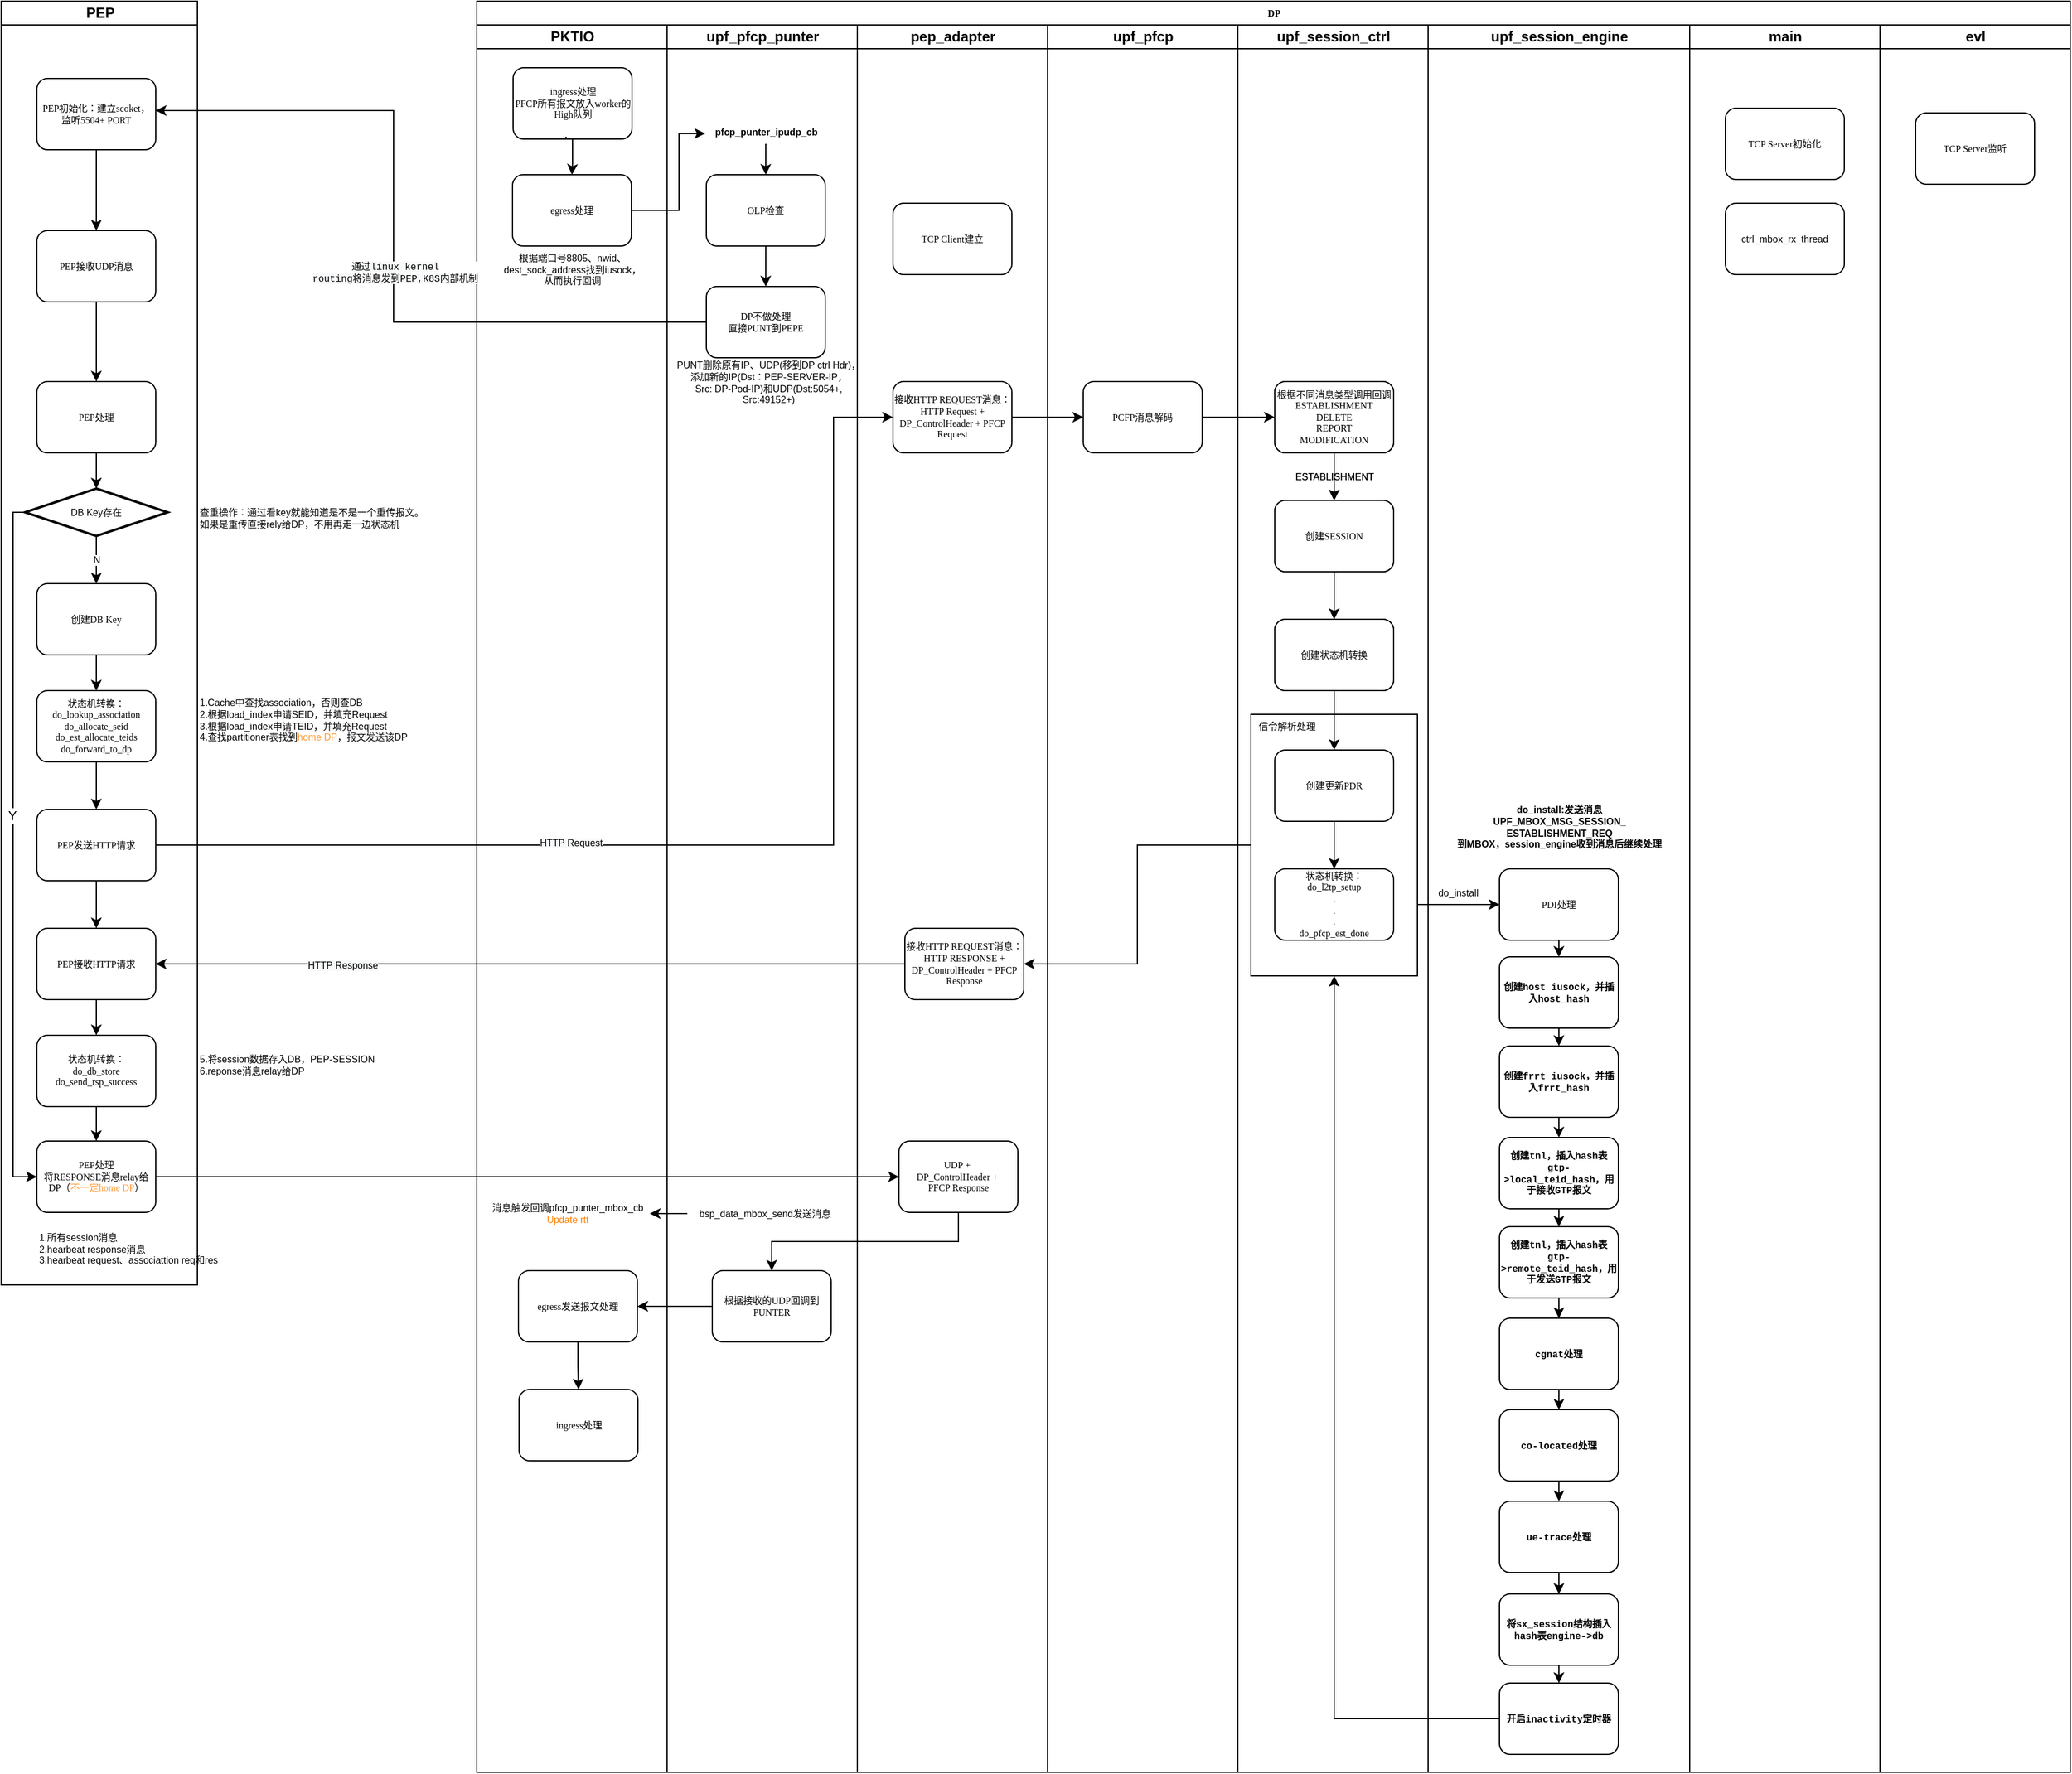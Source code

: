 <mxfile version="17.4.5" type="github" pages="2">
  <diagram name="Page-1" id="74e2e168-ea6b-b213-b513-2b3c1d86103e">
    <mxGraphModel dx="1913" dy="454" grid="1" gridSize="10" guides="1" tooltips="1" connect="1" arrows="1" fold="1" page="1" pageScale="1" pageWidth="1100" pageHeight="850" background="none" math="0" shadow="0">
      <root>
        <mxCell id="0" />
        <mxCell id="1" parent="0" />
        <mxCell id="77e6c97f196da883-1" value="DP" style="swimlane;html=1;childLayout=stackLayout;startSize=20;rounded=0;shadow=0;labelBackgroundColor=none;strokeWidth=1;fontFamily=Verdana;fontSize=8;align=center;" parent="1" vertex="1">
          <mxGeometry x="320" y="40" width="1340" height="1490" as="geometry" />
        </mxCell>
        <mxCell id="77e6c97f196da883-2" value="PKTIO" style="swimlane;html=1;startSize=20;fillColor=#FFFFFF;" parent="77e6c97f196da883-1" vertex="1">
          <mxGeometry y="20" width="160" height="1470" as="geometry" />
        </mxCell>
        <mxCell id="dWOj3kWxru07sPwgwxn2-7" style="edgeStyle=orthogonalEdgeStyle;rounded=0;orthogonalLoop=1;jettySize=auto;html=1;entryX=0.5;entryY=0;entryDx=0;entryDy=0;fontSize=8;" edge="1" parent="77e6c97f196da883-2" source="PcmKn_jxVm2dnXxpcMdr-72" target="PcmKn_jxVm2dnXxpcMdr-73">
          <mxGeometry relative="1" as="geometry" />
        </mxCell>
        <mxCell id="PcmKn_jxVm2dnXxpcMdr-72" value="ingress处理&lt;br&gt;&lt;span style=&quot;font-family: &amp;#34;verdana&amp;#34;&quot;&gt;PFCP所有报文放入worker的High队列&lt;/span&gt;" style="rounded=1;whiteSpace=wrap;html=1;shadow=0;labelBackgroundColor=none;strokeWidth=1;fontFamily=Verdana;fontSize=8;align=center;" parent="77e6c97f196da883-2" vertex="1">
          <mxGeometry x="30.5" y="36" width="100" height="60" as="geometry" />
        </mxCell>
        <mxCell id="PcmKn_jxVm2dnXxpcMdr-73" value="egress处理" style="rounded=1;whiteSpace=wrap;html=1;shadow=0;labelBackgroundColor=none;strokeWidth=1;fontFamily=Verdana;fontSize=8;align=center;" parent="77e6c97f196da883-2" vertex="1">
          <mxGeometry x="30" y="126" width="100" height="60" as="geometry" />
        </mxCell>
        <mxCell id="OLZzonzuNLtUbl7lom3D-280" style="edgeStyle=orthogonalEdgeStyle;rounded=0;orthogonalLoop=1;jettySize=auto;html=1;entryX=0.5;entryY=0;entryDx=0;entryDy=0;" edge="1" parent="77e6c97f196da883-2" source="OLZzonzuNLtUbl7lom3D-277" target="OLZzonzuNLtUbl7lom3D-279">
          <mxGeometry relative="1" as="geometry" />
        </mxCell>
        <mxCell id="OLZzonzuNLtUbl7lom3D-277" value="egress发送报文处理" style="rounded=1;whiteSpace=wrap;html=1;shadow=0;labelBackgroundColor=none;strokeWidth=1;fontFamily=Verdana;fontSize=8;align=center;" vertex="1" parent="77e6c97f196da883-2">
          <mxGeometry x="35" y="1048" width="100" height="60" as="geometry" />
        </mxCell>
        <mxCell id="OLZzonzuNLtUbl7lom3D-279" value="ingress处理&lt;br&gt;" style="rounded=1;whiteSpace=wrap;html=1;shadow=0;labelBackgroundColor=none;strokeWidth=1;fontFamily=Verdana;fontSize=8;align=center;" vertex="1" parent="77e6c97f196da883-2">
          <mxGeometry x="35.5" y="1148" width="100" height="60" as="geometry" />
        </mxCell>
        <mxCell id="OLZzonzuNLtUbl7lom3D-283" value="根据端口号8805、nwid、&lt;br style=&quot;font-size: 8px;&quot;&gt;dest_sock_address找到iusock，&lt;br style=&quot;font-size: 8px;&quot;&gt;从而执行回调" style="text;html=1;align=center;verticalAlign=middle;resizable=0;points=[];autosize=1;strokeColor=none;fillColor=none;fontSize=8;" vertex="1" parent="77e6c97f196da883-2">
          <mxGeometry x="15" y="186" width="130" height="40" as="geometry" />
        </mxCell>
        <mxCell id="dWOj3kWxru07sPwgwxn2-6" value="" style="edgeStyle=orthogonalEdgeStyle;rounded=0;orthogonalLoop=1;jettySize=auto;html=1;exitX=0.5;exitY=1;exitDx=0;exitDy=0;entryX=0.5;entryY=0;entryDx=0;entryDy=0;fontSize=12;fontColor=default;endArrow=none;" edge="1" parent="77e6c97f196da883-2" source="PcmKn_jxVm2dnXxpcMdr-72">
          <mxGeometry relative="1" as="geometry">
            <mxPoint x="400.5" y="156" as="sourcePoint" />
            <mxPoint x="75" y="94" as="targetPoint" />
          </mxGeometry>
        </mxCell>
        <mxCell id="dWOj3kWxru07sPwgwxn2-18" value="消息触发回调pfcp_punter_mbox_cb&lt;br&gt;&lt;font color=&quot;#ff8000&quot;&gt;Update rtt&lt;/font&gt;" style="text;html=1;align=center;verticalAlign=middle;resizable=0;points=[];autosize=1;strokeColor=none;fillColor=none;fontSize=8;fontColor=#000000;" vertex="1" parent="77e6c97f196da883-2">
          <mxGeometry x="5.5" y="985" width="140" height="30" as="geometry" />
        </mxCell>
        <mxCell id="77e6c97f196da883-4" value="pep_adapter" style="swimlane;html=1;startSize=20;" parent="77e6c97f196da883-1" vertex="1">
          <mxGeometry x="160" y="20" width="160" height="1470" as="geometry" />
        </mxCell>
        <mxCell id="77e6c97f196da883-5" value="upf_pfcp" style="swimlane;html=1;startSize=20;" parent="77e6c97f196da883-1" vertex="1">
          <mxGeometry x="320" y="20" width="160" height="1470" as="geometry" />
        </mxCell>
        <mxCell id="PcmKn_jxVm2dnXxpcMdr-3" style="edgeStyle=orthogonalEdgeStyle;rounded=0;orthogonalLoop=1;jettySize=auto;html=1;exitX=1;exitY=0.5;exitDx=0;exitDy=0;entryX=0;entryY=0.5;entryDx=0;entryDy=0;fontSize=8;fontColor=default;" parent="77e6c97f196da883-1" source="5H2dEKejfcK5RuCBQqFC-36" target="5H2dEKejfcK5RuCBQqFC-37" edge="1">
          <mxGeometry relative="1" as="geometry" />
        </mxCell>
        <mxCell id="OLZzonzuNLtUbl7lom3D-278" style="edgeStyle=orthogonalEdgeStyle;rounded=0;orthogonalLoop=1;jettySize=auto;html=1;entryX=1;entryY=0.5;entryDx=0;entryDy=0;" edge="1" parent="77e6c97f196da883-1" source="OLZzonzuNLtUbl7lom3D-273" target="OLZzonzuNLtUbl7lom3D-277">
          <mxGeometry relative="1" as="geometry" />
        </mxCell>
        <mxCell id="77e6c97f196da883-6" value="upf_session_ctrl" style="swimlane;html=1;startSize=20;" parent="77e6c97f196da883-1" vertex="1">
          <mxGeometry x="480" y="20" width="160" height="1470" as="geometry" />
        </mxCell>
        <mxCell id="77e6c97f196da883-7" value="upf_session_ctrl" style="swimlane;html=1;startSize=20;" parent="77e6c97f196da883-1" vertex="1">
          <mxGeometry x="640" y="20" width="160" height="1470" as="geometry">
            <mxRectangle x="640" y="20" width="30" height="1000" as="alternateBounds" />
          </mxGeometry>
        </mxCell>
        <mxCell id="PcmKn_jxVm2dnXxpcMdr-50" value="&lt;span style=&quot;background-color: rgb(255 , 255 , 255)&quot;&gt;upf_pfcp_punter&lt;/span&gt;" style="swimlane;html=1;startSize=20;" parent="77e6c97f196da883-7" vertex="1">
          <mxGeometry x="-480" width="160" height="1470" as="geometry" />
        </mxCell>
        <mxCell id="PcmKn_jxVm2dnXxpcMdr-83" style="edgeStyle=orthogonalEdgeStyle;rounded=0;orthogonalLoop=1;jettySize=auto;html=1;exitX=0.5;exitY=1;exitDx=0;exitDy=0;entryX=0.5;entryY=0;entryDx=0;entryDy=0;fontSize=12;fontColor=default;" parent="PcmKn_jxVm2dnXxpcMdr-50" source="PcmKn_jxVm2dnXxpcMdr-70" target="PcmKn_jxVm2dnXxpcMdr-81" edge="1">
          <mxGeometry relative="1" as="geometry" />
        </mxCell>
        <mxCell id="PcmKn_jxVm2dnXxpcMdr-70" value="OLP检查" style="rounded=1;whiteSpace=wrap;html=1;shadow=0;labelBackgroundColor=none;strokeWidth=1;fontFamily=Verdana;fontSize=8;align=center;" parent="PcmKn_jxVm2dnXxpcMdr-50" vertex="1">
          <mxGeometry x="33" y="126" width="100" height="60" as="geometry" />
        </mxCell>
        <mxCell id="PcmKn_jxVm2dnXxpcMdr-81" value="DP不做处理&lt;br&gt;直接PUNT到PEPE" style="rounded=1;whiteSpace=wrap;html=1;shadow=0;labelBackgroundColor=none;strokeWidth=1;fontFamily=Verdana;fontSize=8;align=center;" parent="PcmKn_jxVm2dnXxpcMdr-50" vertex="1">
          <mxGeometry x="33" y="220" width="100" height="60" as="geometry" />
        </mxCell>
        <mxCell id="OLZzonzuNLtUbl7lom3D-273" value="根据接收的UDP回调到PUNTER" style="rounded=1;whiteSpace=wrap;html=1;shadow=0;labelBackgroundColor=none;strokeWidth=1;fontFamily=Verdana;fontSize=8;align=center;" vertex="1" parent="PcmKn_jxVm2dnXxpcMdr-50">
          <mxGeometry x="38" y="1048" width="100" height="60" as="geometry" />
        </mxCell>
        <mxCell id="OLZzonzuNLtUbl7lom3D-289" style="edgeStyle=orthogonalEdgeStyle;rounded=0;orthogonalLoop=1;jettySize=auto;html=1;fontSize=8;" edge="1" parent="PcmKn_jxVm2dnXxpcMdr-50" source="OLZzonzuNLtUbl7lom3D-284" target="PcmKn_jxVm2dnXxpcMdr-70">
          <mxGeometry relative="1" as="geometry" />
        </mxCell>
        <mxCell id="OLZzonzuNLtUbl7lom3D-284" value="&lt;span style=&quot;font-weight: 700&quot;&gt;&lt;font style=&quot;font-size: 8px&quot;&gt;pfcp_punter_ipudp_cb&lt;/font&gt;&lt;/span&gt;" style="text;html=1;align=center;verticalAlign=middle;resizable=0;points=[];autosize=1;strokeColor=none;fillColor=none;fontSize=8;" vertex="1" parent="PcmKn_jxVm2dnXxpcMdr-50">
          <mxGeometry x="33" y="80" width="100" height="20" as="geometry" />
        </mxCell>
        <mxCell id="dWOj3kWxru07sPwgwxn2-17" value="bsp_data_mbox_send发送消息" style="text;html=1;align=center;verticalAlign=middle;resizable=0;points=[];autosize=1;strokeColor=none;fillColor=none;fontSize=8;fontColor=#000000;" vertex="1" parent="PcmKn_jxVm2dnXxpcMdr-50">
          <mxGeometry x="17" y="990" width="130" height="20" as="geometry" />
        </mxCell>
        <mxCell id="PcmKn_jxVm2dnXxpcMdr-52" value="pep_adapter" style="swimlane;html=1;startSize=20;" parent="77e6c97f196da883-7" vertex="1">
          <mxGeometry x="-320" width="160" height="1470" as="geometry" />
        </mxCell>
        <mxCell id="PcmKn_jxVm2dnXxpcMdr-51" value="接收HTTP REQUEST消息：&lt;br&gt;HTTP Request + DP_ControlHeader + PFCP Request" style="rounded=1;whiteSpace=wrap;html=1;shadow=0;labelBackgroundColor=none;strokeWidth=1;fontFamily=Verdana;fontSize=8;align=center;" parent="PcmKn_jxVm2dnXxpcMdr-52" vertex="1">
          <mxGeometry x="30" y="300" width="100" height="60" as="geometry" />
        </mxCell>
        <mxCell id="OLZzonzuNLtUbl7lom3D-62" value="接收HTTP REQUEST消息：&lt;br&gt;HTTP RESPONSE + DP_ControlHeader + PFCP Response" style="rounded=1;whiteSpace=wrap;html=1;shadow=0;labelBackgroundColor=none;strokeWidth=1;fontFamily=Verdana;fontSize=8;align=center;" vertex="1" parent="PcmKn_jxVm2dnXxpcMdr-52">
          <mxGeometry x="40" y="760" width="100" height="60" as="geometry" />
        </mxCell>
        <mxCell id="OLZzonzuNLtUbl7lom3D-144" value="TCP Client建立" style="rounded=1;whiteSpace=wrap;html=1;shadow=0;labelBackgroundColor=none;strokeWidth=1;fontFamily=Verdana;fontSize=8;align=center;" vertex="1" parent="PcmKn_jxVm2dnXxpcMdr-52">
          <mxGeometry x="30" y="150" width="100" height="60" as="geometry" />
        </mxCell>
        <mxCell id="OLZzonzuNLtUbl7lom3D-232" value="UDP +&amp;nbsp;&lt;br&gt;DP_ControlHeader +&amp;nbsp;&lt;br&gt;PFCP Response" style="rounded=1;whiteSpace=wrap;html=1;shadow=0;labelBackgroundColor=none;strokeWidth=1;fontFamily=Verdana;fontSize=8;align=center;" vertex="1" parent="PcmKn_jxVm2dnXxpcMdr-52">
          <mxGeometry x="35" y="939" width="100" height="60" as="geometry" />
        </mxCell>
        <UserObject label="PUNT删除原有IP、UDP(移到DP ctrl Hdr)，&lt;br&gt;添加新的IP(Dst：PEP-SERVER-IP，&lt;br&gt;Src: DP-Pod-IP)和UDP(Dst:5054+, &lt;br&gt;Src:49152+)" link="data:page/id,IjFHJGiDnLucoaLz9v2T" id="OLZzonzuNLtUbl7lom3D-286">
          <mxCell style="text;html=1;align=center;verticalAlign=middle;resizable=0;points=[];autosize=1;strokeColor=none;fillColor=none;fontSize=8;" vertex="1" parent="PcmKn_jxVm2dnXxpcMdr-52">
            <mxGeometry x="-160" y="276" width="170" height="50" as="geometry" />
          </mxCell>
        </UserObject>
        <mxCell id="PcmKn_jxVm2dnXxpcMdr-54" value="upf_pfcp" style="swimlane;html=1;startSize=20;" parent="77e6c97f196da883-7" vertex="1">
          <mxGeometry x="-160" width="160" height="1470" as="geometry" />
        </mxCell>
        <mxCell id="PcmKn_jxVm2dnXxpcMdr-53" value="PCFP消息解码" style="rounded=1;whiteSpace=wrap;html=1;shadow=0;labelBackgroundColor=none;strokeWidth=1;fontFamily=Verdana;fontSize=8;align=center;" parent="PcmKn_jxVm2dnXxpcMdr-54" vertex="1">
          <mxGeometry x="30" y="300" width="100" height="60" as="geometry" />
        </mxCell>
        <mxCell id="PcmKn_jxVm2dnXxpcMdr-4" value="" style="rounded=0;whiteSpace=wrap;html=1;labelBackgroundColor=none;labelBorderColor=none;fontSize=8;fontColor=default;" parent="77e6c97f196da883-7" vertex="1">
          <mxGeometry x="11" y="580" width="140" height="220" as="geometry" />
        </mxCell>
        <mxCell id="5H2dEKejfcK5RuCBQqFC-23" value="首先构造RESPONSE报文" style="rounded=1;whiteSpace=wrap;html=1;shadow=0;labelBackgroundColor=none;strokeWidth=1;fontFamily=Verdana;fontSize=8;align=center;" parent="77e6c97f196da883-7" vertex="1">
          <mxGeometry x="31" y="400" width="100" height="60" as="geometry" />
        </mxCell>
        <mxCell id="5H2dEKejfcK5RuCBQqFC-27" value="创建状态机转换" style="rounded=1;whiteSpace=wrap;html=1;shadow=0;labelBackgroundColor=none;strokeWidth=1;fontFamily=Verdana;fontSize=8;align=center;" parent="77e6c97f196da883-7" vertex="1">
          <mxGeometry x="31" y="500" width="100" height="60" as="geometry" />
        </mxCell>
        <mxCell id="5H2dEKejfcK5RuCBQqFC-28" style="edgeStyle=orthogonalEdgeStyle;rounded=0;orthogonalLoop=1;jettySize=auto;html=1;exitX=0.5;exitY=1;exitDx=0;exitDy=0;entryX=0.5;entryY=0;entryDx=0;entryDy=0;fontSize=8;fontColor=default;" parent="77e6c97f196da883-7" source="5H2dEKejfcK5RuCBQqFC-23" target="5H2dEKejfcK5RuCBQqFC-27" edge="1">
          <mxGeometry relative="1" as="geometry" />
        </mxCell>
        <mxCell id="5H2dEKejfcK5RuCBQqFC-29" value="创建更新PDR" style="rounded=1;whiteSpace=wrap;html=1;shadow=0;labelBackgroundColor=none;strokeWidth=1;fontFamily=Verdana;fontSize=8;align=center;" parent="77e6c97f196da883-7" vertex="1">
          <mxGeometry x="31" y="610" width="100" height="60" as="geometry" />
        </mxCell>
        <mxCell id="PcmKn_jxVm2dnXxpcMdr-1" style="edgeStyle=orthogonalEdgeStyle;rounded=0;orthogonalLoop=1;jettySize=auto;html=1;exitX=0.5;exitY=1;exitDx=0;exitDy=0;entryX=0.5;entryY=0;entryDx=0;entryDy=0;fontSize=8;fontColor=default;" parent="77e6c97f196da883-7" source="5H2dEKejfcK5RuCBQqFC-27" target="5H2dEKejfcK5RuCBQqFC-29" edge="1">
          <mxGeometry relative="1" as="geometry" />
        </mxCell>
        <mxCell id="PcmKn_jxVm2dnXxpcMdr-16" style="edgeStyle=orthogonalEdgeStyle;rounded=0;orthogonalLoop=1;jettySize=auto;html=1;exitX=0.5;exitY=1;exitDx=0;exitDy=0;entryX=0.5;entryY=0;entryDx=0;entryDy=0;fontSize=8;fontColor=default;" parent="77e6c97f196da883-7" source="5H2dEKejfcK5RuCBQqFC-30" target="5H2dEKejfcK5RuCBQqFC-23" edge="1">
          <mxGeometry relative="1" as="geometry" />
        </mxCell>
        <mxCell id="5H2dEKejfcK5RuCBQqFC-30" value="根据不同消息类型调用回调&lt;br&gt;ESTABLISHMENT&lt;br&gt;DELETE&lt;br&gt;REPORT&lt;br&gt;MODIFICATION" style="rounded=1;whiteSpace=wrap;html=1;shadow=0;labelBackgroundColor=none;strokeWidth=1;fontFamily=Verdana;fontSize=8;align=center;" parent="77e6c97f196da883-7" vertex="1">
          <mxGeometry x="31" y="300" width="100" height="60" as="geometry" />
        </mxCell>
        <mxCell id="5H2dEKejfcK5RuCBQqFC-36" value="状态机转换：&lt;br&gt;do_l2tp_setup&lt;br&gt;.&lt;br&gt;.&lt;br&gt;.&lt;br&gt;do_pfcp_est_done" style="rounded=1;whiteSpace=wrap;html=1;shadow=0;labelBackgroundColor=none;strokeWidth=1;fontFamily=Verdana;fontSize=8;align=center;" parent="77e6c97f196da883-7" vertex="1">
          <mxGeometry x="31" y="710" width="100" height="60" as="geometry" />
        </mxCell>
        <mxCell id="PcmKn_jxVm2dnXxpcMdr-2" style="edgeStyle=orthogonalEdgeStyle;rounded=0;orthogonalLoop=1;jettySize=auto;html=1;exitX=0.5;exitY=1;exitDx=0;exitDy=0;entryX=0.5;entryY=0;entryDx=0;entryDy=0;fontSize=8;fontColor=default;" parent="77e6c97f196da883-7" source="5H2dEKejfcK5RuCBQqFC-29" target="5H2dEKejfcK5RuCBQqFC-36" edge="1">
          <mxGeometry relative="1" as="geometry" />
        </mxCell>
        <mxCell id="PcmKn_jxVm2dnXxpcMdr-5" value="信令解析处理" style="text;html=1;align=center;verticalAlign=middle;resizable=0;points=[];autosize=1;strokeColor=none;fillColor=none;fontSize=8;fontColor=default;" parent="77e6c97f196da883-7" vertex="1">
          <mxGeometry x="11" y="580" width="60" height="20" as="geometry" />
        </mxCell>
        <mxCell id="5H2dEKejfcK5RuCBQqFC-33" value="ESTABLISHMENT" style="text;html=1;align=center;verticalAlign=middle;resizable=0;points=[];autosize=1;strokeColor=none;fillColor=none;fontSize=8;fontColor=default;" parent="77e6c97f196da883-7" vertex="1">
          <mxGeometry x="41" y="370" width="80" height="20" as="geometry" />
        </mxCell>
        <mxCell id="PcmKn_jxVm2dnXxpcMdr-55" value="" style="rounded=0;whiteSpace=wrap;html=1;labelBackgroundColor=none;labelBorderColor=none;fontSize=8;fontColor=default;" parent="77e6c97f196da883-7" vertex="1">
          <mxGeometry x="11" y="580" width="140" height="220" as="geometry" />
        </mxCell>
        <mxCell id="PcmKn_jxVm2dnXxpcMdr-56" style="edgeStyle=orthogonalEdgeStyle;rounded=0;orthogonalLoop=1;jettySize=auto;html=1;exitX=0.5;exitY=1;exitDx=0;exitDy=0;entryX=0.5;entryY=0;entryDx=0;entryDy=0;fontSize=8;fontColor=default;" parent="77e6c97f196da883-7" source="PcmKn_jxVm2dnXxpcMdr-57" target="PcmKn_jxVm2dnXxpcMdr-59" edge="1">
          <mxGeometry relative="1" as="geometry" />
        </mxCell>
        <mxCell id="PcmKn_jxVm2dnXxpcMdr-57" value="创建SESSION" style="rounded=1;whiteSpace=wrap;html=1;shadow=0;labelBackgroundColor=none;strokeWidth=1;fontFamily=Verdana;fontSize=8;align=center;" parent="77e6c97f196da883-7" vertex="1">
          <mxGeometry x="31" y="400" width="100" height="60" as="geometry" />
        </mxCell>
        <mxCell id="PcmKn_jxVm2dnXxpcMdr-58" style="edgeStyle=orthogonalEdgeStyle;rounded=0;orthogonalLoop=1;jettySize=auto;html=1;exitX=0.5;exitY=1;exitDx=0;exitDy=0;entryX=0.5;entryY=0;entryDx=0;entryDy=0;fontSize=8;fontColor=default;" parent="77e6c97f196da883-7" source="PcmKn_jxVm2dnXxpcMdr-59" target="PcmKn_jxVm2dnXxpcMdr-61" edge="1">
          <mxGeometry relative="1" as="geometry" />
        </mxCell>
        <mxCell id="PcmKn_jxVm2dnXxpcMdr-59" value="创建状态机转换" style="rounded=1;whiteSpace=wrap;html=1;shadow=0;labelBackgroundColor=none;strokeWidth=1;fontFamily=Verdana;fontSize=8;align=center;" parent="77e6c97f196da883-7" vertex="1">
          <mxGeometry x="31" y="500" width="100" height="60" as="geometry" />
        </mxCell>
        <mxCell id="PcmKn_jxVm2dnXxpcMdr-60" style="edgeStyle=orthogonalEdgeStyle;rounded=0;orthogonalLoop=1;jettySize=auto;html=1;exitX=0.5;exitY=1;exitDx=0;exitDy=0;entryX=0.5;entryY=0;entryDx=0;entryDy=0;fontSize=8;fontColor=default;" parent="77e6c97f196da883-7" source="PcmKn_jxVm2dnXxpcMdr-61" target="PcmKn_jxVm2dnXxpcMdr-64" edge="1">
          <mxGeometry relative="1" as="geometry" />
        </mxCell>
        <mxCell id="PcmKn_jxVm2dnXxpcMdr-61" value="创建更新PDR" style="rounded=1;whiteSpace=wrap;html=1;shadow=0;labelBackgroundColor=none;strokeWidth=1;fontFamily=Verdana;fontSize=8;align=center;" parent="77e6c97f196da883-7" vertex="1">
          <mxGeometry x="31" y="610" width="100" height="60" as="geometry" />
        </mxCell>
        <mxCell id="PcmKn_jxVm2dnXxpcMdr-62" style="edgeStyle=orthogonalEdgeStyle;rounded=0;orthogonalLoop=1;jettySize=auto;html=1;exitX=0.5;exitY=1;exitDx=0;exitDy=0;entryX=0.5;entryY=0;entryDx=0;entryDy=0;fontSize=8;fontColor=default;" parent="77e6c97f196da883-7" source="PcmKn_jxVm2dnXxpcMdr-63" target="PcmKn_jxVm2dnXxpcMdr-57" edge="1">
          <mxGeometry relative="1" as="geometry" />
        </mxCell>
        <mxCell id="PcmKn_jxVm2dnXxpcMdr-63" value="根据不同消息类型调用回调&lt;br&gt;ESTABLISHMENT&lt;br&gt;DELETE&lt;br&gt;REPORT&lt;br&gt;MODIFICATION" style="rounded=1;whiteSpace=wrap;html=1;shadow=0;labelBackgroundColor=none;strokeWidth=1;fontFamily=Verdana;fontSize=8;align=center;" parent="77e6c97f196da883-7" vertex="1">
          <mxGeometry x="31" y="300" width="100" height="60" as="geometry" />
        </mxCell>
        <mxCell id="PcmKn_jxVm2dnXxpcMdr-64" value="状态机转换：&lt;br&gt;do_l2tp_setup&lt;br&gt;.&lt;br&gt;.&lt;br&gt;.&lt;br&gt;do_pfcp_est_done" style="rounded=1;whiteSpace=wrap;html=1;shadow=0;labelBackgroundColor=none;strokeWidth=1;fontFamily=Verdana;fontSize=8;align=center;" parent="77e6c97f196da883-7" vertex="1">
          <mxGeometry x="31" y="710" width="100" height="60" as="geometry" />
        </mxCell>
        <mxCell id="PcmKn_jxVm2dnXxpcMdr-65" value="信令解析处理" style="text;html=1;align=center;verticalAlign=middle;resizable=0;points=[];autosize=1;strokeColor=none;fillColor=none;fontSize=8;fontColor=default;" parent="77e6c97f196da883-7" vertex="1">
          <mxGeometry x="11" y="580" width="60" height="20" as="geometry" />
        </mxCell>
        <mxCell id="PcmKn_jxVm2dnXxpcMdr-66" value="ESTABLISHMENT" style="text;html=1;align=center;verticalAlign=middle;resizable=0;points=[];autosize=1;strokeColor=none;fillColor=none;fontSize=8;fontColor=default;" parent="77e6c97f196da883-7" vertex="1">
          <mxGeometry x="41" y="370" width="80" height="20" as="geometry" />
        </mxCell>
        <mxCell id="7Y10AMbQhOi3CfOI5dwk-29" style="edgeStyle=orthogonalEdgeStyle;rounded=0;orthogonalLoop=1;jettySize=auto;html=1;entryX=1;entryY=0.5;entryDx=0;entryDy=0;" edge="1" parent="77e6c97f196da883-7" source="PcmKn_jxVm2dnXxpcMdr-55" target="OLZzonzuNLtUbl7lom3D-62">
          <mxGeometry relative="1" as="geometry">
            <mxPoint x="-910" y="690" as="targetPoint" />
          </mxGeometry>
        </mxCell>
        <mxCell id="OLZzonzuNLtUbl7lom3D-65" style="edgeStyle=orthogonalEdgeStyle;rounded=0;orthogonalLoop=1;jettySize=auto;html=1;exitX=1;exitY=0.5;exitDx=0;exitDy=0;entryX=0;entryY=0.5;entryDx=0;entryDy=0;" edge="1" parent="77e6c97f196da883-7" source="PcmKn_jxVm2dnXxpcMdr-51" target="PcmKn_jxVm2dnXxpcMdr-53">
          <mxGeometry relative="1" as="geometry" />
        </mxCell>
        <mxCell id="OLZzonzuNLtUbl7lom3D-66" style="edgeStyle=orthogonalEdgeStyle;rounded=0;orthogonalLoop=1;jettySize=auto;html=1;exitX=1;exitY=0.5;exitDx=0;exitDy=0;entryX=0;entryY=0.5;entryDx=0;entryDy=0;" edge="1" parent="77e6c97f196da883-7" source="PcmKn_jxVm2dnXxpcMdr-53" target="PcmKn_jxVm2dnXxpcMdr-63">
          <mxGeometry relative="1" as="geometry" />
        </mxCell>
        <mxCell id="OLZzonzuNLtUbl7lom3D-275" style="edgeStyle=orthogonalEdgeStyle;rounded=0;orthogonalLoop=1;jettySize=auto;html=1;entryX=0.5;entryY=0;entryDx=0;entryDy=0;exitX=0.5;exitY=1;exitDx=0;exitDy=0;" edge="1" parent="77e6c97f196da883-7" source="OLZzonzuNLtUbl7lom3D-232" target="OLZzonzuNLtUbl7lom3D-273">
          <mxGeometry relative="1" as="geometry">
            <mxPoint x="-235" y="1008" as="sourcePoint" />
          </mxGeometry>
        </mxCell>
        <mxCell id="PcmKn_jxVm2dnXxpcMdr-68" value="upf_session_engine" style="swimlane;html=1;startSize=20;" parent="77e6c97f196da883-1" vertex="1">
          <mxGeometry x="800" y="20" width="220" height="1470" as="geometry" />
        </mxCell>
        <mxCell id="7Y10AMbQhOi3CfOI5dwk-19" style="edgeStyle=orthogonalEdgeStyle;rounded=0;orthogonalLoop=1;jettySize=auto;html=1;exitX=0.5;exitY=1;exitDx=0;exitDy=0;entryX=0.5;entryY=0;entryDx=0;entryDy=0;" edge="1" parent="PcmKn_jxVm2dnXxpcMdr-68" source="5H2dEKejfcK5RuCBQqFC-37" target="7Y10AMbQhOi3CfOI5dwk-1">
          <mxGeometry relative="1" as="geometry" />
        </mxCell>
        <mxCell id="5H2dEKejfcK5RuCBQqFC-37" value="PDI处理" style="rounded=1;whiteSpace=wrap;html=1;shadow=0;labelBackgroundColor=none;strokeWidth=1;fontFamily=Verdana;fontSize=8;align=center;" parent="PcmKn_jxVm2dnXxpcMdr-68" vertex="1">
          <mxGeometry x="60" y="710" width="100" height="60" as="geometry" />
        </mxCell>
        <mxCell id="PcmKn_jxVm2dnXxpcMdr-6" value="do_install" style="text;html=1;align=center;verticalAlign=middle;resizable=0;points=[];autosize=1;strokeColor=none;fillColor=none;fontSize=8;fontColor=default;" parent="PcmKn_jxVm2dnXxpcMdr-68" vertex="1">
          <mxGeometry y="720" width="50" height="20" as="geometry" />
        </mxCell>
        <mxCell id="PcmKn_jxVm2dnXxpcMdr-89" value="do_install:发送消息&lt;br&gt;&lt;span&gt;UPF_MBOX_MSG_SESSION_&lt;br&gt;ESTABLISHMENT_REQ&lt;br&gt;到MBOX，session_engine收到消息后继续处理&lt;br&gt;&lt;/span&gt;" style="text;html=1;align=center;verticalAlign=middle;resizable=0;points=[];autosize=1;strokeColor=none;fillColor=none;fontSize=8;fontColor=default;fontStyle=1" parent="PcmKn_jxVm2dnXxpcMdr-68" vertex="1">
          <mxGeometry x="15" y="650" width="190" height="50" as="geometry" />
        </mxCell>
        <mxCell id="7Y10AMbQhOi3CfOI5dwk-20" style="edgeStyle=orthogonalEdgeStyle;rounded=0;orthogonalLoop=1;jettySize=auto;html=1;exitX=0.5;exitY=1;exitDx=0;exitDy=0;entryX=0.5;entryY=0;entryDx=0;entryDy=0;" edge="1" parent="PcmKn_jxVm2dnXxpcMdr-68" source="7Y10AMbQhOi3CfOI5dwk-1" target="7Y10AMbQhOi3CfOI5dwk-2">
          <mxGeometry relative="1" as="geometry" />
        </mxCell>
        <mxCell id="7Y10AMbQhOi3CfOI5dwk-1" value="&lt;span style=&quot;font-weight: bold ; font-family: &amp;#34;microsoft yahei&amp;#34;&quot;&gt;创建&lt;/span&gt;&lt;span style=&quot;font-weight: bold ; font-family: &amp;#34;courier new&amp;#34;&quot;&gt;host iusock&lt;/span&gt;&lt;span style=&quot;font-weight: bold ; font-family: &amp;#34;microsoft yahei&amp;#34;&quot;&gt;，并插入&lt;/span&gt;&lt;span style=&quot;font-weight: bold ; font-family: &amp;#34;courier new&amp;#34;&quot;&gt;host_hash&lt;/span&gt;" style="rounded=1;whiteSpace=wrap;html=1;shadow=0;labelBackgroundColor=none;strokeWidth=1;fontFamily=Verdana;fontSize=8;align=center;" vertex="1" parent="PcmKn_jxVm2dnXxpcMdr-68">
          <mxGeometry x="60" y="784" width="100" height="60" as="geometry" />
        </mxCell>
        <mxCell id="7Y10AMbQhOi3CfOI5dwk-21" style="edgeStyle=orthogonalEdgeStyle;rounded=0;orthogonalLoop=1;jettySize=auto;html=1;exitX=0.5;exitY=1;exitDx=0;exitDy=0;entryX=0.5;entryY=0;entryDx=0;entryDy=0;" edge="1" parent="PcmKn_jxVm2dnXxpcMdr-68" source="7Y10AMbQhOi3CfOI5dwk-2" target="7Y10AMbQhOi3CfOI5dwk-3">
          <mxGeometry relative="1" as="geometry" />
        </mxCell>
        <mxCell id="7Y10AMbQhOi3CfOI5dwk-2" value="&lt;span style=&quot;font-weight: bold ; font-family: &amp;#34;microsoft yahei&amp;#34;&quot;&gt;创建&lt;/span&gt;&lt;span style=&quot;font-weight: bold ; font-family: &amp;#34;courier new&amp;#34;&quot;&gt;frrt iusock&lt;/span&gt;&lt;span style=&quot;font-weight: bold ; font-family: &amp;#34;microsoft yahei&amp;#34;&quot;&gt;，并插入&lt;/span&gt;&lt;span style=&quot;font-weight: bold ; font-family: &amp;#34;courier new&amp;#34;&quot;&gt;frrt_hash&lt;/span&gt;" style="rounded=1;whiteSpace=wrap;html=1;shadow=0;labelBackgroundColor=none;strokeWidth=1;fontFamily=Verdana;fontSize=8;align=center;" vertex="1" parent="PcmKn_jxVm2dnXxpcMdr-68">
          <mxGeometry x="60" y="859" width="100" height="60" as="geometry" />
        </mxCell>
        <mxCell id="7Y10AMbQhOi3CfOI5dwk-22" style="edgeStyle=orthogonalEdgeStyle;rounded=0;orthogonalLoop=1;jettySize=auto;html=1;exitX=0.5;exitY=1;exitDx=0;exitDy=0;" edge="1" parent="PcmKn_jxVm2dnXxpcMdr-68" source="7Y10AMbQhOi3CfOI5dwk-3" target="7Y10AMbQhOi3CfOI5dwk-11">
          <mxGeometry relative="1" as="geometry" />
        </mxCell>
        <mxCell id="7Y10AMbQhOi3CfOI5dwk-3" value="&lt;span style=&quot;font-weight: bold ; font-family: &amp;#34;microsoft yahei&amp;#34;&quot;&gt;创建&lt;/span&gt;&lt;span style=&quot;font-weight: bold ; font-family: &amp;#34;courier new&amp;#34;&quot;&gt;tnl&lt;/span&gt;&lt;span style=&quot;font-weight: bold ; font-family: &amp;#34;microsoft yahei&amp;#34;&quot;&gt;，插入&lt;/span&gt;&lt;span style=&quot;font-weight: bold ; font-family: &amp;#34;courier new&amp;#34;&quot;&gt;hash&lt;/span&gt;&lt;span style=&quot;font-weight: bold ; font-family: &amp;#34;microsoft yahei&amp;#34;&quot;&gt;表&lt;/span&gt;&lt;span style=&quot;font-weight: bold ; font-family: &amp;#34;courier new&amp;#34;&quot;&gt;gtp-&amp;gt;local_teid_hash&lt;/span&gt;&lt;span style=&quot;font-weight: bold ; font-family: &amp;#34;microsoft yahei&amp;#34;&quot;&gt;，用于接收&lt;/span&gt;&lt;span style=&quot;font-weight: bold ; font-family: &amp;#34;courier new&amp;#34;&quot;&gt;GTP&lt;/span&gt;&lt;span style=&quot;font-weight: bold ; font-family: &amp;#34;microsoft yahei&amp;#34;&quot;&gt;报文&lt;/span&gt;" style="rounded=1;whiteSpace=wrap;html=1;shadow=0;labelBackgroundColor=none;strokeWidth=1;fontFamily=Verdana;fontSize=8;align=center;" vertex="1" parent="PcmKn_jxVm2dnXxpcMdr-68">
          <mxGeometry x="60" y="936" width="100" height="60" as="geometry" />
        </mxCell>
        <mxCell id="7Y10AMbQhOi3CfOI5dwk-23" style="edgeStyle=orthogonalEdgeStyle;rounded=0;orthogonalLoop=1;jettySize=auto;html=1;exitX=0.5;exitY=1;exitDx=0;exitDy=0;entryX=0.5;entryY=0;entryDx=0;entryDy=0;" edge="1" parent="PcmKn_jxVm2dnXxpcMdr-68" source="7Y10AMbQhOi3CfOI5dwk-11" target="7Y10AMbQhOi3CfOI5dwk-14">
          <mxGeometry relative="1" as="geometry" />
        </mxCell>
        <mxCell id="7Y10AMbQhOi3CfOI5dwk-11" value="&lt;span style=&quot;font-weight: bold ; font-family: &amp;#34;microsoft yahei&amp;#34;&quot;&gt;创建&lt;/span&gt;&lt;span style=&quot;font-weight: bold ; font-family: &amp;#34;courier new&amp;#34;&quot;&gt;tnl&lt;/span&gt;&lt;span style=&quot;font-weight: bold ; font-family: &amp;#34;microsoft yahei&amp;#34;&quot;&gt;，插入&lt;/span&gt;&lt;span style=&quot;font-weight: bold ; font-family: &amp;#34;courier new&amp;#34;&quot;&gt;hash&lt;/span&gt;&lt;span style=&quot;font-weight: bold ; font-family: &amp;#34;microsoft yahei&amp;#34;&quot;&gt;表&lt;/span&gt;&lt;span style=&quot;font-weight: bold ; font-family: &amp;#34;courier new&amp;#34;&quot;&gt;gtp-&amp;gt;remote_teid_hash&lt;/span&gt;&lt;span style=&quot;font-weight: bold ; font-family: &amp;#34;microsoft yahei&amp;#34;&quot;&gt;，用于发送&lt;/span&gt;&lt;span style=&quot;font-weight: bold ; font-family: &amp;#34;courier new&amp;#34;&quot;&gt;GTP&lt;/span&gt;&lt;span style=&quot;font-weight: bold ; font-family: &amp;#34;microsoft yahei&amp;#34;&quot;&gt;报文&lt;/span&gt;" style="rounded=1;whiteSpace=wrap;html=1;shadow=0;labelBackgroundColor=none;strokeWidth=1;fontFamily=Verdana;fontSize=8;align=center;" vertex="1" parent="PcmKn_jxVm2dnXxpcMdr-68">
          <mxGeometry x="60" y="1011" width="100" height="60" as="geometry" />
        </mxCell>
        <mxCell id="7Y10AMbQhOi3CfOI5dwk-24" style="edgeStyle=orthogonalEdgeStyle;rounded=0;orthogonalLoop=1;jettySize=auto;html=1;exitX=0.5;exitY=1;exitDx=0;exitDy=0;entryX=0.5;entryY=0;entryDx=0;entryDy=0;" edge="1" parent="PcmKn_jxVm2dnXxpcMdr-68" source="7Y10AMbQhOi3CfOI5dwk-14" target="7Y10AMbQhOi3CfOI5dwk-15">
          <mxGeometry relative="1" as="geometry" />
        </mxCell>
        <mxCell id="7Y10AMbQhOi3CfOI5dwk-14" value="&lt;span style=&quot;font-weight: bold ; font-family: &amp;#34;courier new&amp;#34;&quot;&gt;cgnat&lt;/span&gt;&lt;span style=&quot;font-weight: bold ; font-family: &amp;#34;microsoft yahei&amp;#34;&quot;&gt;处理&lt;/span&gt;" style="rounded=1;whiteSpace=wrap;html=1;shadow=0;labelBackgroundColor=none;strokeWidth=1;fontFamily=Verdana;fontSize=8;align=center;" vertex="1" parent="PcmKn_jxVm2dnXxpcMdr-68">
          <mxGeometry x="60" y="1088" width="100" height="60" as="geometry" />
        </mxCell>
        <mxCell id="7Y10AMbQhOi3CfOI5dwk-25" style="edgeStyle=orthogonalEdgeStyle;rounded=0;orthogonalLoop=1;jettySize=auto;html=1;exitX=0.5;exitY=1;exitDx=0;exitDy=0;entryX=0.5;entryY=0;entryDx=0;entryDy=0;" edge="1" parent="PcmKn_jxVm2dnXxpcMdr-68" source="7Y10AMbQhOi3CfOI5dwk-15" target="7Y10AMbQhOi3CfOI5dwk-16">
          <mxGeometry relative="1" as="geometry" />
        </mxCell>
        <mxCell id="7Y10AMbQhOi3CfOI5dwk-15" value="&lt;span style=&quot;font-weight: bold ; font-family: &amp;#34;courier new&amp;#34;&quot;&gt;co-located&lt;/span&gt;&lt;span style=&quot;font-weight: bold ; font-family: &amp;#34;microsoft yahei&amp;#34;&quot;&gt;处理&lt;/span&gt;" style="rounded=1;whiteSpace=wrap;html=1;shadow=0;labelBackgroundColor=none;strokeWidth=1;fontFamily=Verdana;fontSize=8;align=center;" vertex="1" parent="PcmKn_jxVm2dnXxpcMdr-68">
          <mxGeometry x="60" y="1165" width="100" height="60" as="geometry" />
        </mxCell>
        <mxCell id="7Y10AMbQhOi3CfOI5dwk-26" style="edgeStyle=orthogonalEdgeStyle;rounded=0;orthogonalLoop=1;jettySize=auto;html=1;exitX=0.5;exitY=1;exitDx=0;exitDy=0;entryX=0.5;entryY=0;entryDx=0;entryDy=0;" edge="1" parent="PcmKn_jxVm2dnXxpcMdr-68" source="7Y10AMbQhOi3CfOI5dwk-16" target="7Y10AMbQhOi3CfOI5dwk-17">
          <mxGeometry relative="1" as="geometry" />
        </mxCell>
        <mxCell id="7Y10AMbQhOi3CfOI5dwk-16" value="&lt;span style=&quot;font-weight: bold ; font-family: &amp;#34;courier new&amp;#34;&quot;&gt;ue-trace&lt;/span&gt;&lt;span style=&quot;font-weight: bold ; font-family: &amp;#34;microsoft yahei&amp;#34;&quot;&gt;处理&lt;/span&gt;" style="rounded=1;whiteSpace=wrap;html=1;shadow=0;labelBackgroundColor=none;strokeWidth=1;fontFamily=Verdana;fontSize=8;align=center;" vertex="1" parent="PcmKn_jxVm2dnXxpcMdr-68">
          <mxGeometry x="60" y="1242" width="100" height="60" as="geometry" />
        </mxCell>
        <mxCell id="7Y10AMbQhOi3CfOI5dwk-27" style="edgeStyle=orthogonalEdgeStyle;rounded=0;orthogonalLoop=1;jettySize=auto;html=1;exitX=0.5;exitY=1;exitDx=0;exitDy=0;entryX=0.5;entryY=0;entryDx=0;entryDy=0;" edge="1" parent="PcmKn_jxVm2dnXxpcMdr-68" source="7Y10AMbQhOi3CfOI5dwk-17" target="7Y10AMbQhOi3CfOI5dwk-18">
          <mxGeometry relative="1" as="geometry" />
        </mxCell>
        <mxCell id="7Y10AMbQhOi3CfOI5dwk-17" value="&lt;span style=&quot;font-weight: bold ; font-family: &amp;#34;microsoft yahei&amp;#34;&quot;&gt;将&lt;/span&gt;&lt;span style=&quot;font-weight: bold ; font-family: &amp;#34;courier new&amp;#34;&quot;&gt;sx_session&lt;/span&gt;&lt;span style=&quot;font-weight: bold ; font-family: &amp;#34;microsoft yahei&amp;#34;&quot;&gt;结构插入&lt;/span&gt;&lt;span style=&quot;font-weight: bold ; font-family: &amp;#34;courier new&amp;#34;&quot;&gt;hash&lt;/span&gt;&lt;span style=&quot;font-weight: bold ; font-family: &amp;#34;microsoft yahei&amp;#34;&quot;&gt;表&lt;/span&gt;&lt;span style=&quot;font-weight: bold ; font-family: &amp;#34;courier new&amp;#34;&quot;&gt;engine-&amp;gt;db&lt;/span&gt;" style="rounded=1;whiteSpace=wrap;html=1;shadow=0;labelBackgroundColor=none;strokeWidth=1;fontFamily=Verdana;fontSize=8;align=center;" vertex="1" parent="PcmKn_jxVm2dnXxpcMdr-68">
          <mxGeometry x="60" y="1320" width="100" height="60" as="geometry" />
        </mxCell>
        <mxCell id="7Y10AMbQhOi3CfOI5dwk-18" value="&lt;span style=&quot;font-weight: bold ; font-family: &amp;#34;microsoft yahei&amp;#34;&quot;&gt;开启&lt;/span&gt;&lt;span style=&quot;font-weight: bold ; font-family: &amp;#34;courier new&amp;#34;&quot;&gt;inactivity&lt;/span&gt;&lt;span style=&quot;font-weight: bold ; font-family: &amp;#34;microsoft yahei&amp;#34;&quot;&gt;定时器&lt;/span&gt;" style="rounded=1;whiteSpace=wrap;html=1;shadow=0;labelBackgroundColor=none;strokeWidth=1;fontFamily=Verdana;fontSize=8;align=center;" vertex="1" parent="PcmKn_jxVm2dnXxpcMdr-68">
          <mxGeometry x="60" y="1395" width="100" height="60" as="geometry" />
        </mxCell>
        <mxCell id="7Y10AMbQhOi3CfOI5dwk-28" style="edgeStyle=orthogonalEdgeStyle;rounded=0;orthogonalLoop=1;jettySize=auto;html=1;entryX=0.5;entryY=1;entryDx=0;entryDy=0;" edge="1" parent="77e6c97f196da883-1" source="7Y10AMbQhOi3CfOI5dwk-18" target="PcmKn_jxVm2dnXxpcMdr-55">
          <mxGeometry relative="1" as="geometry" />
        </mxCell>
        <mxCell id="OLZzonzuNLtUbl7lom3D-59" value="main" style="swimlane;html=1;startSize=20;" vertex="1" parent="77e6c97f196da883-1">
          <mxGeometry x="1020" y="20" width="160" height="1470" as="geometry">
            <mxRectangle x="1020" y="20" width="30" height="1470" as="alternateBounds" />
          </mxGeometry>
        </mxCell>
        <mxCell id="OLZzonzuNLtUbl7lom3D-67" value="TCP Server初始化" style="rounded=1;whiteSpace=wrap;html=1;shadow=0;labelBackgroundColor=none;strokeWidth=1;fontFamily=Verdana;fontSize=8;align=center;" vertex="1" parent="OLZzonzuNLtUbl7lom3D-59">
          <mxGeometry x="30" y="70" width="100" height="60" as="geometry" />
        </mxCell>
        <mxCell id="dWOj3kWxru07sPwgwxn2-3" value="&lt;span style=&quot;font-family: &amp;#34;helvetica&amp;#34;&quot;&gt;&lt;font style=&quot;font-size: 8px&quot;&gt;ctrl_mbox_rx_thread&lt;/font&gt;&lt;/span&gt;" style="rounded=1;whiteSpace=wrap;html=1;shadow=0;labelBackgroundColor=none;strokeWidth=1;fontFamily=Verdana;fontSize=8;align=center;" vertex="1" parent="OLZzonzuNLtUbl7lom3D-59">
          <mxGeometry x="30" y="150" width="100" height="60" as="geometry" />
        </mxCell>
        <mxCell id="PcmKn_jxVm2dnXxpcMdr-82" style="edgeStyle=orthogonalEdgeStyle;rounded=0;orthogonalLoop=1;jettySize=auto;html=1;fontSize=12;fontColor=default;entryX=-0.009;entryY=0.566;entryDx=0;entryDy=0;entryPerimeter=0;" parent="77e6c97f196da883-1" source="PcmKn_jxVm2dnXxpcMdr-73" edge="1" target="OLZzonzuNLtUbl7lom3D-284">
          <mxGeometry relative="1" as="geometry">
            <mxPoint x="190" y="176.0" as="targetPoint" />
            <Array as="points">
              <mxPoint x="170" y="176" />
              <mxPoint x="170" y="111" />
            </Array>
          </mxGeometry>
        </mxCell>
        <mxCell id="dWOj3kWxru07sPwgwxn2-20" style="edgeStyle=orthogonalEdgeStyle;rounded=0;orthogonalLoop=1;jettySize=auto;html=1;fontSize=8;fontColor=#FF8000;" edge="1" parent="77e6c97f196da883-1" source="dWOj3kWxru07sPwgwxn2-17" target="dWOj3kWxru07sPwgwxn2-18">
          <mxGeometry relative="1" as="geometry" />
        </mxCell>
        <mxCell id="77e6c97f196da883-3" value="PEP" style="swimlane;html=1;startSize=20;" parent="1" vertex="1">
          <mxGeometry x="-80" y="40" width="165" height="1080" as="geometry" />
        </mxCell>
        <mxCell id="5H2dEKejfcK5RuCBQqFC-1" style="edgeStyle=orthogonalEdgeStyle;rounded=0;orthogonalLoop=1;jettySize=auto;html=1;exitX=0.5;exitY=1;exitDx=0;exitDy=0;entryX=0.5;entryY=0;entryDx=0;entryDy=0;fontColor=default;" parent="77e6c97f196da883-3" source="77e6c97f196da883-11" target="FfPvTgmXoAcC6uMCdNkZ-4" edge="1">
          <mxGeometry relative="1" as="geometry" />
        </mxCell>
        <mxCell id="77e6c97f196da883-11" value="PEP初始化：建立scoket，监听5504+ PORT" style="rounded=1;whiteSpace=wrap;html=1;shadow=0;labelBackgroundColor=none;strokeWidth=1;fontFamily=Verdana;fontSize=8;align=center;" parent="77e6c97f196da883-3" vertex="1">
          <mxGeometry x="30" y="65" width="100" height="60" as="geometry" />
        </mxCell>
        <mxCell id="5H2dEKejfcK5RuCBQqFC-3" style="edgeStyle=orthogonalEdgeStyle;rounded=0;orthogonalLoop=1;jettySize=auto;html=1;exitX=0.5;exitY=1;exitDx=0;exitDy=0;entryX=0.5;entryY=0;entryDx=0;entryDy=0;fontColor=default;" parent="77e6c97f196da883-3" source="FfPvTgmXoAcC6uMCdNkZ-4" target="5H2dEKejfcK5RuCBQqFC-2" edge="1">
          <mxGeometry relative="1" as="geometry" />
        </mxCell>
        <mxCell id="FfPvTgmXoAcC6uMCdNkZ-4" value="PEP接收UDP消息" style="rounded=1;whiteSpace=wrap;html=1;shadow=0;labelBackgroundColor=none;strokeWidth=1;fontFamily=Verdana;fontSize=8;align=center;" parent="77e6c97f196da883-3" vertex="1">
          <mxGeometry x="30" y="193" width="100" height="60" as="geometry" />
        </mxCell>
        <mxCell id="OLZzonzuNLtUbl7lom3D-226" style="edgeStyle=orthogonalEdgeStyle;rounded=0;orthogonalLoop=1;jettySize=auto;html=1;entryX=0.5;entryY=0;entryDx=0;entryDy=0;entryPerimeter=0;" edge="1" parent="77e6c97f196da883-3" source="5H2dEKejfcK5RuCBQqFC-2" target="OLZzonzuNLtUbl7lom3D-223">
          <mxGeometry relative="1" as="geometry" />
        </mxCell>
        <mxCell id="5H2dEKejfcK5RuCBQqFC-2" value="PEP处理" style="rounded=1;whiteSpace=wrap;html=1;shadow=0;labelBackgroundColor=none;strokeWidth=1;fontFamily=Verdana;fontSize=8;align=center;" parent="77e6c97f196da883-3" vertex="1">
          <mxGeometry x="30" y="320" width="100" height="60" as="geometry" />
        </mxCell>
        <mxCell id="OLZzonzuNLtUbl7lom3D-229" style="edgeStyle=orthogonalEdgeStyle;rounded=0;orthogonalLoop=1;jettySize=auto;html=1;" edge="1" parent="77e6c97f196da883-3" source="7Y10AMbQhOi3CfOI5dwk-31">
          <mxGeometry relative="1" as="geometry">
            <mxPoint x="80" y="780" as="targetPoint" />
          </mxGeometry>
        </mxCell>
        <mxCell id="7Y10AMbQhOi3CfOI5dwk-31" value="PEP发送HTTP请求" style="rounded=1;whiteSpace=wrap;html=1;shadow=0;labelBackgroundColor=none;strokeWidth=1;fontFamily=Verdana;fontSize=8;align=center;" vertex="1" parent="77e6c97f196da883-3">
          <mxGeometry x="30" y="680" width="100" height="60" as="geometry" />
        </mxCell>
        <mxCell id="OLZzonzuNLtUbl7lom3D-227" style="edgeStyle=orthogonalEdgeStyle;rounded=0;orthogonalLoop=1;jettySize=auto;html=1;entryX=0.5;entryY=0;entryDx=0;entryDy=0;" edge="1" parent="77e6c97f196da883-3" source="OLZzonzuNLtUbl7lom3D-220" target="OLZzonzuNLtUbl7lom3D-221">
          <mxGeometry relative="1" as="geometry" />
        </mxCell>
        <mxCell id="OLZzonzuNLtUbl7lom3D-220" value="创建DB Key" style="rounded=1;whiteSpace=wrap;html=1;shadow=0;labelBackgroundColor=none;strokeWidth=1;fontFamily=Verdana;fontSize=8;align=center;" vertex="1" parent="77e6c97f196da883-3">
          <mxGeometry x="30" y="490" width="100" height="60" as="geometry" />
        </mxCell>
        <mxCell id="OLZzonzuNLtUbl7lom3D-228" style="edgeStyle=orthogonalEdgeStyle;rounded=0;orthogonalLoop=1;jettySize=auto;html=1;" edge="1" parent="77e6c97f196da883-3" source="OLZzonzuNLtUbl7lom3D-221" target="7Y10AMbQhOi3CfOI5dwk-31">
          <mxGeometry relative="1" as="geometry" />
        </mxCell>
        <mxCell id="OLZzonzuNLtUbl7lom3D-221" value="状态机转换：&lt;br&gt;do_lookup_association&lt;br&gt;do_allocate_seid&lt;br&gt;do_est_allocate_teids&lt;br&gt;do_forward_to_dp" style="rounded=1;whiteSpace=wrap;html=1;shadow=0;labelBackgroundColor=none;strokeWidth=1;fontFamily=Verdana;fontSize=8;align=center;" vertex="1" parent="77e6c97f196da883-3">
          <mxGeometry x="30" y="580" width="100" height="60" as="geometry" />
        </mxCell>
        <mxCell id="OLZzonzuNLtUbl7lom3D-224" value="N" style="edgeStyle=orthogonalEdgeStyle;rounded=0;orthogonalLoop=1;jettySize=auto;html=1;exitX=0.5;exitY=1;exitDx=0;exitDy=0;exitPerimeter=0;entryX=0.5;entryY=0;entryDx=0;entryDy=0;fontSize=8;" edge="1" parent="77e6c97f196da883-3" source="OLZzonzuNLtUbl7lom3D-223" target="OLZzonzuNLtUbl7lom3D-220">
          <mxGeometry relative="1" as="geometry" />
        </mxCell>
        <mxCell id="dWOj3kWxru07sPwgwxn2-15" style="edgeStyle=orthogonalEdgeStyle;rounded=0;orthogonalLoop=1;jettySize=auto;html=1;entryX=0;entryY=0.5;entryDx=0;entryDy=0;fontSize=8;fontColor=#000000;exitX=0;exitY=0.5;exitDx=0;exitDy=0;exitPerimeter=0;" edge="1" parent="77e6c97f196da883-3" source="OLZzonzuNLtUbl7lom3D-223" target="OLZzonzuNLtUbl7lom3D-230">
          <mxGeometry relative="1" as="geometry">
            <Array as="points">
              <mxPoint x="10" y="430" />
              <mxPoint x="10" y="989" />
            </Array>
          </mxGeometry>
        </mxCell>
        <mxCell id="dWOj3kWxru07sPwgwxn2-16" value="&lt;font style=&quot;font-size: 11px&quot;&gt;Y&lt;/font&gt;" style="edgeLabel;html=1;align=center;verticalAlign=middle;resizable=0;points=[];fontSize=8;fontColor=#000000;" vertex="1" connectable="0" parent="dWOj3kWxru07sPwgwxn2-15">
          <mxGeometry x="-0.101" y="-1" relative="1" as="geometry">
            <mxPoint as="offset" />
          </mxGeometry>
        </mxCell>
        <mxCell id="OLZzonzuNLtUbl7lom3D-223" value="DB Key存在" style="strokeWidth=2;html=1;shape=mxgraph.flowchart.decision;whiteSpace=wrap;fontSize=8;" vertex="1" parent="77e6c97f196da883-3">
          <mxGeometry x="20" y="410" width="120" height="40" as="geometry" />
        </mxCell>
        <mxCell id="OLZzonzuNLtUbl7lom3D-230" value="PEP处理&lt;br&gt;将RESPONSE消息relay给DP（&lt;font color=&quot;#ff9933&quot;&gt;不一定home DP&lt;/font&gt;）" style="rounded=1;whiteSpace=wrap;html=1;shadow=0;labelBackgroundColor=none;strokeWidth=1;fontFamily=Verdana;fontSize=8;align=center;" vertex="1" parent="77e6c97f196da883-3">
          <mxGeometry x="30" y="959" width="100" height="60" as="geometry" />
        </mxCell>
        <mxCell id="dWOj3kWxru07sPwgwxn2-12" style="edgeStyle=orthogonalEdgeStyle;rounded=0;orthogonalLoop=1;jettySize=auto;html=1;fontSize=8;fontColor=#000000;" edge="1" parent="77e6c97f196da883-3" source="dWOj3kWxru07sPwgwxn2-10" target="dWOj3kWxru07sPwgwxn2-11">
          <mxGeometry relative="1" as="geometry" />
        </mxCell>
        <mxCell id="dWOj3kWxru07sPwgwxn2-10" value="PEP接收HTTP请求" style="rounded=1;whiteSpace=wrap;html=1;shadow=0;labelBackgroundColor=none;strokeWidth=1;fontFamily=Verdana;fontSize=8;align=center;" vertex="1" parent="77e6c97f196da883-3">
          <mxGeometry x="30" y="780" width="100" height="60" as="geometry" />
        </mxCell>
        <mxCell id="dWOj3kWxru07sPwgwxn2-13" style="edgeStyle=orthogonalEdgeStyle;rounded=0;orthogonalLoop=1;jettySize=auto;html=1;fontSize=8;fontColor=#000000;" edge="1" parent="77e6c97f196da883-3" source="dWOj3kWxru07sPwgwxn2-11" target="OLZzonzuNLtUbl7lom3D-230">
          <mxGeometry relative="1" as="geometry" />
        </mxCell>
        <mxCell id="dWOj3kWxru07sPwgwxn2-11" value="&lt;span style=&quot;background-color: rgb(255 , 255 , 255)&quot;&gt;状态机转换：&lt;br&gt;&lt;/span&gt;&lt;span&gt;&lt;span style=&quot;background-color: rgb(255 , 255 , 255)&quot;&gt;do_db_store&lt;br&gt;do_send_rsp_success&lt;/span&gt;&lt;br&gt;&lt;/span&gt;" style="rounded=1;whiteSpace=wrap;html=1;shadow=0;labelBackgroundColor=none;strokeWidth=1;fontFamily=Verdana;fontSize=8;align=center;" vertex="1" parent="77e6c97f196da883-3">
          <mxGeometry x="30" y="870" width="100" height="60" as="geometry" />
        </mxCell>
        <mxCell id="dWOj3kWxru07sPwgwxn2-14" value="1.所有session消息&lt;br&gt;2.hearbeat response消息&lt;br&gt;3.hearbeat request、associattion req和res" style="text;html=1;align=left;verticalAlign=middle;resizable=0;points=[];autosize=1;strokeColor=none;fillColor=none;fontSize=8;fontColor=#000000;" vertex="1" parent="77e6c97f196da883-3">
          <mxGeometry x="30" y="1030" width="170" height="40" as="geometry" />
        </mxCell>
        <mxCell id="PcmKn_jxVm2dnXxpcMdr-84" style="edgeStyle=orthogonalEdgeStyle;rounded=0;orthogonalLoop=1;jettySize=auto;html=1;entryX=1;entryY=0.5;entryDx=0;entryDy=0;fontSize=12;fontColor=default;" parent="1" source="PcmKn_jxVm2dnXxpcMdr-81" edge="1">
          <mxGeometry relative="1" as="geometry">
            <Array as="points">
              <mxPoint x="250" y="310" />
              <mxPoint x="250" y="132" />
            </Array>
            <mxPoint x="510" y="310" as="sourcePoint" />
            <mxPoint x="50" y="132" as="targetPoint" />
          </mxGeometry>
        </mxCell>
        <mxCell id="PcmKn_jxVm2dnXxpcMdr-88" value="&lt;span lang=&quot;zh-CN&quot; style=&quot;background-color: rgb(248 , 249 , 250) ; font-family: &amp;#34;microsoft yahei&amp;#34;&quot;&gt;通过&lt;/span&gt;&lt;span lang=&quot;en-US&quot; style=&quot;background-color: rgb(248 , 249 , 250) ; font-family: &amp;#34;courier new&amp;#34;&quot;&gt;linux kernel&lt;br&gt;routing&lt;/span&gt;&lt;span lang=&quot;zh-CN&quot; style=&quot;background-color: rgb(248 , 249 , 250) ; font-family: &amp;#34;microsoft yahei&amp;#34;&quot;&gt;将消息发到&lt;/span&gt;&lt;span lang=&quot;en-US&quot; style=&quot;background-color: rgb(248 , 249 , 250) ; font-family: &amp;#34;courier new&amp;#34;&quot;&gt;PEP,K8S&lt;/span&gt;&lt;span lang=&quot;zh-CN&quot; style=&quot;background-color: rgb(248 , 249 , 250) ; font-family: &amp;#34;microsoft yahei&amp;#34;&quot;&gt;内部机制&lt;/span&gt;" style="edgeLabel;html=1;align=center;verticalAlign=middle;resizable=0;points=[];fontSize=8;fontColor=default;" parent="PcmKn_jxVm2dnXxpcMdr-84" vertex="1" connectable="0">
          <mxGeometry x="-0.047" y="-1" relative="1" as="geometry">
            <mxPoint as="offset" />
          </mxGeometry>
        </mxCell>
        <mxCell id="PcmKn_jxVm2dnXxpcMdr-85" style="edgeStyle=orthogonalEdgeStyle;rounded=0;orthogonalLoop=1;jettySize=auto;html=1;entryX=0;entryY=0.5;entryDx=0;entryDy=0;fontSize=12;fontColor=default;" parent="1" target="PcmKn_jxVm2dnXxpcMdr-51" edge="1">
          <mxGeometry relative="1" as="geometry">
            <mxPoint x="50" y="750" as="sourcePoint" />
            <Array as="points">
              <mxPoint x="620" y="750" />
              <mxPoint x="620" y="390" />
            </Array>
          </mxGeometry>
        </mxCell>
        <mxCell id="OLZzonzuNLtUbl7lom3D-147" value="&lt;span style=&quot;font-size: 8px ; background-color: rgb(248 , 249 , 250)&quot;&gt;HTTP Request&lt;/span&gt;" style="edgeLabel;html=1;align=center;verticalAlign=middle;resizable=0;points=[];" vertex="1" connectable="0" parent="PcmKn_jxVm2dnXxpcMdr-85">
          <mxGeometry x="0.106" y="3" relative="1" as="geometry">
            <mxPoint x="-193" as="offset" />
          </mxGeometry>
        </mxCell>
        <mxCell id="OLZzonzuNLtUbl7lom3D-63" style="edgeStyle=orthogonalEdgeStyle;rounded=0;orthogonalLoop=1;jettySize=auto;html=1;entryX=1;entryY=0.5;entryDx=0;entryDy=0;" edge="1" parent="1" source="OLZzonzuNLtUbl7lom3D-62" target="dWOj3kWxru07sPwgwxn2-10">
          <mxGeometry relative="1" as="geometry">
            <mxPoint x="120" y="890" as="targetPoint" />
          </mxGeometry>
        </mxCell>
        <mxCell id="OLZzonzuNLtUbl7lom3D-64" value="&lt;span style=&quot;font-size: 8px ; background-color: rgb(248 , 249 , 250)&quot;&gt;HTTP Response&lt;/span&gt;" style="edgeLabel;html=1;align=center;verticalAlign=middle;resizable=0;points=[];" vertex="1" connectable="0" parent="OLZzonzuNLtUbl7lom3D-63">
          <mxGeometry x="-0.384" y="1" relative="1" as="geometry">
            <mxPoint x="-279" y="-1" as="offset" />
          </mxGeometry>
        </mxCell>
        <mxCell id="OLZzonzuNLtUbl7lom3D-143" value="evl" style="swimlane;html=1;startSize=20;" vertex="1" parent="1">
          <mxGeometry x="1500" y="60" width="160" height="1470" as="geometry">
            <mxRectangle x="1020" y="20" width="30" height="1470" as="alternateBounds" />
          </mxGeometry>
        </mxCell>
        <mxCell id="OLZzonzuNLtUbl7lom3D-145" value="TCP Server监听" style="rounded=1;whiteSpace=wrap;html=1;shadow=0;labelBackgroundColor=none;strokeWidth=1;fontFamily=Verdana;fontSize=8;align=center;" vertex="1" parent="OLZzonzuNLtUbl7lom3D-143">
          <mxGeometry x="30" y="74" width="100" height="60" as="geometry" />
        </mxCell>
        <mxCell id="OLZzonzuNLtUbl7lom3D-233" style="edgeStyle=orthogonalEdgeStyle;rounded=0;orthogonalLoop=1;jettySize=auto;html=1;entryX=0;entryY=0.5;entryDx=0;entryDy=0;" edge="1" parent="1" source="OLZzonzuNLtUbl7lom3D-230" target="OLZzonzuNLtUbl7lom3D-232">
          <mxGeometry relative="1" as="geometry" />
        </mxCell>
        <mxCell id="dWOj3kWxru07sPwgwxn2-8" value="&lt;span style=&quot;background-color: rgb(255 , 255 , 255)&quot;&gt;查重操作：通过看key就能知道是不是一个重传报文。&lt;br&gt;如果是重传直接rely给DP，不用再走一边状态机&lt;/span&gt;" style="text;html=1;align=left;verticalAlign=middle;resizable=0;points=[];autosize=1;strokeColor=none;fillColor=none;fontSize=8;" vertex="1" parent="1">
          <mxGeometry x="85" y="460" width="200" height="30" as="geometry" />
        </mxCell>
        <mxCell id="dWOj3kWxru07sPwgwxn2-9" value="1.Cache中查找association，否则查DB&lt;br&gt;2.根据load_index申请SEID，并填充Request&lt;br&gt;3.根据load_index申请TEID，并填充Request&lt;br&gt;4.查找partitioner表找到&lt;font color=&quot;#ff9933&quot;&gt;home DP&lt;/font&gt;，报文发送该DP" style="text;html=1;align=left;verticalAlign=middle;resizable=0;points=[];autosize=1;strokeColor=none;fillColor=none;fontSize=8;fontColor=#000000;" vertex="1" parent="1">
          <mxGeometry x="85" y="620" width="190" height="50" as="geometry" />
        </mxCell>
        <mxCell id="dWOj3kWxru07sPwgwxn2-22" value="5.将session数据存入DB，PEP-SESSION&lt;br&gt;6.reponse消息relay给DP" style="text;html=1;align=left;verticalAlign=middle;resizable=0;points=[];autosize=1;strokeColor=none;fillColor=none;fontSize=8;fontColor=#000000;" vertex="1" parent="1">
          <mxGeometry x="85" y="920" width="160" height="30" as="geometry" />
        </mxCell>
      </root>
    </mxGraphModel>
  </diagram>
  <diagram id="IjFHJGiDnLucoaLz9v2T" name="第 2 页">
    <mxGraphModel dx="1422" dy="2994" grid="1" gridSize="10" guides="1" tooltips="1" connect="1" arrows="1" fold="1" page="1" pageScale="1" pageWidth="850" pageHeight="1100" math="0" shadow="0">
      <root>
        <mxCell id="0" />
        <mxCell id="1" parent="0" />
        <mxCell id="mxj30HtFIPKBL0XWFWh9-1" value="&lt;div style=&quot;direction: ltr&quot;&gt;&#xa;&#xa;&lt;table border=&quot;1&quot; cellpadding=&quot;0&quot; cellspacing=&quot;0&quot; style=&quot;direction: ltr ; border-collapse: collapse ; border-style: solid ; border-color: #a3a3a3 ; border-width: 1pt&quot; title=&quot;&quot; summary=&quot;&quot;&gt;&#xa; &lt;tbody&gt;&lt;tr&gt;&#xa;  &lt;td style=&quot;border-style: solid ; border-color: #a3a3a3 ; border-width: 1pt ; vertical-align: top ; width: 1.353in ; padding: 4pt 4pt 4pt 4pt&quot;&gt;&#xa;  &lt;p style=&quot;margin: 0in ; font-family: &amp;quot;courier new&amp;quot; ; font-size: 11.0pt ; color: #0070c0&quot;&gt;&lt;span style=&quot;font-weight: bold&quot;&gt;IP Header&lt;/span&gt;&lt;/p&gt;&#xa;  &lt;/td&gt;&#xa;  &lt;td style=&quot;border-style: solid ; border-color: #a3a3a3 ; border-width: 1pt ; vertical-align: top ; width: 1.294in ; padding: 4pt 4pt 4pt 4pt&quot;&gt;&#xa;  &lt;p style=&quot;margin: 0in ; font-family: &amp;quot;courier new&amp;quot; ; font-size: 11.0pt ; color: #c65911&quot;&gt;Dst&#xa;  IP&lt;/p&gt;&#xa;  &lt;/td&gt;&#xa;  &lt;td style=&quot;border-style: solid ; border-color: #a3a3a3 ; border-width: 1pt ; vertical-align: top ; width: 1.383in ; padding: 4pt 4pt 4pt 4pt&quot;&gt;&#xa;  &lt;p style=&quot;margin: 0in ; font-family: &amp;quot;courier new&amp;quot; ; font-size: 11.0pt ; color: black&quot;&gt;pep-srv-ip&lt;/p&gt;&#xa;  &lt;/td&gt;&#xa;  &lt;td style=&quot;border-style: solid ; border-color: #a3a3a3 ; border-width: 1pt ; vertical-align: top ; width: 4.601in ; padding: 4pt 4pt 4pt 4pt&quot;&gt;&#xa;  &lt;p style=&quot;margin: 0in ; font-family: &amp;quot;courier new&amp;quot; ; font-size: 10.5pt&quot;&gt;kubectl get&#xa;  svc -n gwu | grep pfcp&lt;/p&gt;&#xa;  &lt;/td&gt;&#xa; &lt;/tr&gt;&#xa; &lt;tr&gt;&#xa;  &lt;td style=&quot;border-style: solid ; border-color: #a3a3a3 ; border-width: 1pt ; vertical-align: top ; width: 1.353in ; padding: 4pt 4pt 4pt 4pt&quot;&gt;&#xa;  &lt;p style=&quot;margin: 0in ; font-family: &amp;quot;courier new&amp;quot; ; font-size: 11.0pt&quot; lang=&quot;zh-CN&quot;&gt;&amp;nbsp;&lt;/p&gt;&#xa;  &lt;/td&gt;&#xa;  &lt;td style=&quot;border-style: solid ; border-color: #a3a3a3 ; border-width: 1pt ; vertical-align: top ; width: 1.294in ; padding: 4pt 4pt 4pt 4pt&quot;&gt;&#xa;  &lt;p style=&quot;margin: 0in ; font-family: &amp;quot;courier new&amp;quot; ; font-size: 11.0pt ; color: #c65911&quot;&gt;Src&#xa;  IP&lt;/p&gt;&#xa;  &lt;/td&gt;&#xa;  &lt;td style=&quot;border-style: solid ; border-color: #a3a3a3 ; border-width: 1pt ; vertical-align: top ; width: 1.383in ; padding: 4pt 4pt 4pt 4pt&quot;&gt;&#xa;  &lt;p style=&quot;margin: 0in ; font-family: &amp;quot;courier new&amp;quot; ; font-size: 11.0pt ; color: black&quot;&gt;dp-pod-ip&lt;/p&gt;&#xa;  &lt;/td&gt;&#xa;  &lt;td style=&quot;border-style: solid ; border-color: #a3a3a3 ; border-width: 1pt ; vertical-align: top ; width: 4.713in ; padding: 4pt 4pt 4pt 4pt&quot;&gt;&#xa;  &lt;p style=&quot;margin: 0in ; font-family: &amp;quot;courier new&amp;quot; ; font-size: 10.5pt&quot;&gt;kubectl get&#xa;  pods -n gwu -o wide | grep data-plane&lt;/p&gt;&#xa;  &lt;/td&gt;&#xa; &lt;/tr&gt;&#xa; &lt;tr&gt;&#xa;  &lt;td style=&quot;border-style: solid ; border-color: #a3a3a3 ; border-width: 1pt ; vertical-align: top ; width: 1.353in ; padding: 4pt 4pt 4pt 4pt&quot;&gt;&#xa;  &lt;p style=&quot;margin: 0in ; font-family: &amp;quot;courier new&amp;quot; ; font-size: 11.0pt ; color: #0070c0&quot;&gt;&lt;span style=&quot;font-weight: bold&quot;&gt;UDP Header&lt;/span&gt;&lt;/p&gt;&#xa;  &lt;/td&gt;&#xa;  &lt;td style=&quot;border-style: solid ; border-color: #a3a3a3 ; border-width: 1pt ; vertical-align: top ; width: 1.294in ; padding: 4pt 4pt 4pt 4pt&quot;&gt;&#xa;  &lt;p style=&quot;margin: 0in ; font-family: &amp;quot;courier new&amp;quot; ; font-size: 11.0pt ; color: #c65911&quot;&gt;Dst&#xa;  port&lt;/p&gt;&#xa;  &lt;/td&gt;&#xa;  &lt;td style=&quot;border-style: solid ; border-color: #a3a3a3 ; border-width: 1pt ; vertical-align: top ; width: 1.402in ; padding: 4pt 4pt 4pt 4pt&quot;&gt;&#xa;  &lt;p style=&quot;margin: 0in ; font-family: &amp;quot;courier new&amp;quot; ; font-size: 11.0pt&quot;&gt;&lt;span style=&quot;color: black&quot;&gt;5054+instance&lt;/span&gt;&lt;/p&gt;&#xa;  &lt;/td&gt;&#xa;  &lt;td style=&quot;border-style: solid ; border-color: #a3a3a3 ; border-width: 1pt ; vertical-align: top ; width: 4.582in ; padding: 4pt 4pt 4pt 4pt&quot;&gt;&#xa;  &lt;p style=&quot;margin: 0in ; font-family: &amp;quot;courier new&amp;quot; ; font-size: 11.0pt&quot; lang=&quot;zh-CN&quot;&gt;DP_CONTROL_SERVICE_REMOTE_EXT_PORT_MIN&lt;/p&gt;&#xa;  &lt;/td&gt;&#xa; &lt;/tr&gt;&#xa; &lt;tr&gt;&#xa;  &lt;td style=&quot;border-style: solid ; border-color: #a3a3a3 ; border-width: 1pt ; vertical-align: top ; width: 1.353in ; padding: 4pt 4pt 4pt 4pt&quot;&gt;&#xa;  &lt;p style=&quot;margin: 0in ; font-family: &amp;quot;courier new&amp;quot; ; font-size: 11.0pt&quot; lang=&quot;zh-CN&quot;&gt;&amp;nbsp;&lt;/p&gt;&#xa;  &lt;/td&gt;&#xa;  &lt;td style=&quot;border-style: solid ; border-color: #a3a3a3 ; border-width: 1pt ; vertical-align: top ; width: 1.294in ; padding: 4pt 4pt 4pt 4pt&quot;&gt;&#xa;  &lt;p style=&quot;margin: 0in ; font-family: &amp;quot;courier new&amp;quot; ; font-size: 11.0pt ; color: #c65911&quot;&gt;Src&#xa;  port&lt;/p&gt;&#xa;  &lt;/td&gt;&#xa;  &lt;td style=&quot;border-style: solid ; border-color: #a3a3a3 ; border-width: 1pt ; vertical-align: top ; width: 1.383in ; padding: 4pt 4pt 4pt 4pt&quot;&gt;&#xa;  &lt;p style=&quot;margin: 0in ; font-family: &amp;quot;courier new&amp;quot; ; font-size: 11.0pt&quot;&gt;&lt;span style=&quot;color: #fa0000&quot;&gt;49152&lt;/span&gt;&lt;span style=&quot;color: black&quot;&gt;+&lt;/span&gt;&lt;/p&gt;&#xa;  &lt;/td&gt;&#xa;  &lt;td style=&quot;border-style: solid ; border-color: #a3a3a3 ; border-width: 1pt ; vertical-align: top ; width: 4.601in ; padding: 4pt 4pt 4pt 4pt&quot;&gt;&#xa;  &lt;p style=&quot;margin: 0in ; font-family: &amp;quot;courier new&amp;quot; ; font-size: 11.0pt&quot; lang=&quot;zh-CN&quot;&gt;IANA_EPHEMERAL_PORT_RANGE_START&lt;/p&gt;&#xa;  &lt;/td&gt;&#xa; &lt;/tr&gt;&#xa; &lt;tr&gt;&#xa;  &lt;td style=&quot;border-style: solid ; border-color: #a3a3a3 ; border-width: 1pt ; vertical-align: top ; width: 1.353in ; padding: 4pt 4pt 4pt 4pt&quot;&gt;&#xa;  &lt;p style=&quot;margin: 0in ; font-family: &amp;quot;courier new&amp;quot; ; font-size: 11.0pt ; color: #0070c0&quot;&gt;&lt;span style=&quot;font-weight: bold&quot;&gt;DP ctl Header&lt;/span&gt;&lt;/p&gt;&#xa;  &lt;/td&gt;&#xa;  &lt;td style=&quot;border-style: solid ; border-color: #a3a3a3 ; border-width: 1pt ; vertical-align: top ; width: 1.294in ; padding: 4pt 4pt 4pt 4pt&quot;&gt;&#xa;  &lt;p style=&quot;margin: 0in ; font-family: &amp;quot;courier new&amp;quot; ; font-size: 11.0pt ; color: #c65911&quot;&gt;Dst&#xa;  IP&lt;/p&gt;&#xa;  &lt;/td&gt;&#xa;  &lt;td style=&quot;border-style: solid ; border-color: #a3a3a3 ; border-width: 1pt ; vertical-align: top ; width: 1.383in ; padding: 4pt 4pt 4pt 4pt&quot;&gt;&#xa;  &lt;p style=&quot;margin: 0in ; font-family: &amp;quot;courier new&amp;quot; ; font-size: 11.0pt ; color: black&quot;&gt;cp-func-ip&lt;/p&gt;&#xa;  &lt;/td&gt;&#xa;  &lt;td style=&quot;border-style: solid ; border-color: #a3a3a3 ; border-width: 1pt ; vertical-align: top ; width: 4.601in ; padding: 4pt 4pt 4pt 4pt&quot;&gt;&#xa;  &lt;p style=&quot;margin: 0in ; font-family: &amp;quot;courier new&amp;quot; ; font-size: 11.0pt ; color: black&quot;&gt;&amp;nbsp;&lt;/p&gt;&#xa;  &lt;/td&gt;&#xa; &lt;/tr&gt;&#xa; &lt;tr&gt;&#xa;  &lt;td style=&quot;border-style: solid ; border-color: #a3a3a3 ; border-width: 1pt ; vertical-align: top ; width: 1.353in ; padding: 4pt 4pt 4pt 4pt&quot;&gt;&#xa;  &lt;p style=&quot;margin: 0in ; font-family: &amp;quot;courier new&amp;quot; ; font-size: 11.0pt&quot; lang=&quot;zh-CN&quot;&gt;&amp;nbsp;&lt;/p&gt;&#xa;  &lt;/td&gt;&#xa;  &lt;td style=&quot;border-style: solid ; border-color: #a3a3a3 ; border-width: 1pt ; vertical-align: top ; width: 1.294in ; padding: 4pt 4pt 4pt 4pt&quot;&gt;&#xa;  &lt;p style=&quot;margin: 0in ; font-family: &amp;quot;courier new&amp;quot; ; font-size: 11.0pt ; color: #c65911&quot;&gt;Src&#xa;  IP&lt;/p&gt;&#xa;  &lt;/td&gt;&#xa;  &lt;td style=&quot;border-style: solid ; border-color: #a3a3a3 ; border-width: 1pt ; vertical-align: top ; width: 1.383in ; padding: 4pt 4pt 4pt 4pt&quot;&gt;&#xa;  &lt;p style=&quot;margin: 0in ; font-family: &amp;quot;courier new&amp;quot; ; font-size: 11.0pt ; color: black&quot;&gt;smf-ip&lt;/p&gt;&#xa;  &lt;/td&gt;&#xa;  &lt;td style=&quot;border-style: solid ; border-color: #a3a3a3 ; border-width: 1pt ; vertical-align: top ; width: 4.601in ; padding: 4pt 4pt 4pt 4pt&quot;&gt;&#xa;  &lt;p style=&quot;margin: 0in ; font-family: &amp;quot;courier new&amp;quot; ; font-size: 11.0pt ; color: black&quot;&gt;&amp;nbsp;&lt;/p&gt;&#xa;  &lt;/td&gt;&#xa; &lt;/tr&gt;&#xa; &lt;tr&gt;&#xa;  &lt;td style=&quot;border-style: solid ; border-color: #a3a3a3 ; border-width: 1pt ; vertical-align: top ; width: 1.353in ; padding: 4pt 4pt 4pt 4pt&quot;&gt;&#xa;  &lt;p style=&quot;margin: 0in ; font-family: &amp;quot;courier new&amp;quot; ; font-size: 11.0pt&quot; lang=&quot;zh-CN&quot;&gt;&amp;nbsp;&lt;/p&gt;&#xa;  &lt;/td&gt;&#xa;  &lt;td style=&quot;border-style: solid ; border-color: #a3a3a3 ; border-width: 1pt ; vertical-align: top ; width: 1.294in ; padding: 4pt 4pt 4pt 4pt&quot;&gt;&#xa;  &lt;p style=&quot;margin: 0in ; font-family: &amp;quot;courier new&amp;quot; ; font-size: 11.0pt ; color: #c65911&quot;&gt;Dst&#xa;  port&lt;/p&gt;&#xa;  &lt;/td&gt;&#xa;  &lt;td style=&quot;border-style: solid ; border-color: #a3a3a3 ; border-width: 1pt ; vertical-align: top ; width: 1.383in ; padding: 4pt 4pt 4pt 4pt&quot;&gt;&#xa;  &lt;p style=&quot;margin: 0in ; font-family: &amp;quot;courier new&amp;quot; ; font-size: 11.0pt ; color: black&quot;&gt;8805&lt;/p&gt;&#xa;  &lt;/td&gt;&#xa;  &lt;td style=&quot;border-style: solid ; border-color: #a3a3a3 ; border-width: 1pt ; vertical-align: top ; width: 4.601in ; padding: 4pt 4pt 4pt 4pt&quot;&gt;&#xa;  &lt;p style=&quot;margin: 0in ; font-family: &amp;quot;courier new&amp;quot; ; font-size: 11.0pt ; color: black&quot;&gt;&amp;nbsp;&lt;/p&gt;&#xa;  &lt;/td&gt;&#xa; &lt;/tr&gt;&#xa; &lt;tr&gt;&#xa;  &lt;td style=&quot;border-style: solid ; border-color: #a3a3a3 ; border-width: 1pt ; vertical-align: top ; width: 1.353in ; padding: 4pt 4pt 4pt 4pt&quot;&gt;&#xa;  &lt;p style=&quot;margin: 0in ; font-family: &amp;quot;courier new&amp;quot; ; font-size: 11.0pt&quot; lang=&quot;zh-CN&quot;&gt;&amp;nbsp;&lt;/p&gt;&#xa;  &lt;/td&gt;&#xa;  &lt;td style=&quot;border-style: solid ; border-color: #a3a3a3 ; border-width: 1pt ; vertical-align: top ; width: 1.294in ; padding: 4pt 4pt 4pt 4pt&quot;&gt;&#xa;  &lt;p style=&quot;margin: 0in ; font-family: &amp;quot;courier new&amp;quot; ; font-size: 11.0pt ; color: #c65911&quot;&gt;Src&#xa;  port&lt;/p&gt;&#xa;  &lt;/td&gt;&#xa;  &lt;td style=&quot;border-style: solid ; border-color: #a3a3a3 ; border-width: 1pt ; vertical-align: top ; width: 1.383in ; padding: 4pt 4pt 4pt 4pt&quot;&gt;&#xa;  &lt;p style=&quot;margin: 0in ; font-family: &amp;quot;courier new&amp;quot; ; font-size: 11.0pt ; color: black&quot;&gt;smf-port&lt;/p&gt;&#xa;  &lt;/td&gt;&#xa;  &lt;td style=&quot;border-style: solid ; border-color: #a3a3a3 ; border-width: 1pt ; vertical-align: top ; width: 4.601in ; padding: 4pt 4pt 4pt 4pt&quot;&gt;&#xa;  &lt;p style=&quot;margin: 0in ; font-family: &amp;quot;courier new&amp;quot; ; font-size: 11.0pt ; color: black&quot;&gt;&amp;nbsp;&lt;/p&gt;&#xa;  &lt;/td&gt;&#xa; &lt;/tr&gt;&#xa; &lt;tr&gt;&#xa;  &lt;td style=&quot;border-style: solid ; border-color: #a3a3a3 ; border-width: 1pt ; vertical-align: top ; width: 1.353in ; padding: 4pt 4pt 4pt 4pt&quot;&gt;&#xa;  &lt;p style=&quot;margin: 0in ; font-family: &amp;quot;courier new&amp;quot; ; font-size: 11.0pt ; color: #0070c0&quot;&gt;&amp;nbsp;&lt;/p&gt;&#xa;  &lt;/td&gt;&#xa;  &lt;td style=&quot;border-style: solid ; border-color: #a3a3a3 ; border-width: 1pt ; vertical-align: top ; width: 1.294in ; padding: 4pt 4pt 4pt 4pt&quot;&gt;&#xa;  &lt;p style=&quot;margin: 0in ; font-family: &amp;quot;courier new&amp;quot; ; font-size: 11.0pt ; color: black&quot;&gt;type&lt;/p&gt;&#xa;  &lt;/td&gt;&#xa;  &lt;td style=&quot;border-style: solid ; border-color: #a3a3a3 ; border-width: 1pt ; vertical-align: top ; width: 1.402in ; padding: 4pt 4pt 4pt 4pt&quot;&gt;&#xa;  &lt;p style=&quot;margin: 0in ; font-family: &amp;quot;courier new&amp;quot; ; font-size: 11.0pt&quot;&gt;DP_CONTROL_TYPE_RELAY&lt;/p&gt;&#xa;  &lt;/td&gt;&#xa;  &lt;td style=&quot;border-style: solid ; border-color: #a3a3a3 ; border-width: 1pt ; vertical-align: top ; width: 4.582in ; padding: 4pt 4pt 4pt 4pt&quot;&gt;&#xa;  &lt;p style=&quot;margin: 0in ; font-family: &amp;quot;courier new&amp;quot; ; font-size: 11.0pt ; color: black&quot;&gt;&amp;nbsp;&lt;/p&gt;&#xa;  &lt;/td&gt;&#xa; &lt;/tr&gt;&#xa; &lt;tr&gt;&#xa;  &lt;td style=&quot;border-style: solid ; border-color: #a3a3a3 ; border-width: 1pt ; vertical-align: top ; width: 1.353in ; padding: 4pt 4pt 4pt 4pt&quot;&gt;&#xa;  &lt;p style=&quot;margin: 0in ; font-family: &amp;quot;courier new&amp;quot; ; font-size: 11.0pt ; color: #0070c0&quot;&gt;&lt;span style=&quot;font-weight: bold&quot;&gt;PFCP&lt;/span&gt;&lt;/p&gt;&#xa;  &lt;/td&gt;&#xa;  &lt;td style=&quot;border-style: solid ; border-color: #a3a3a3 ; border-width: 1pt ; vertical-align: top ; width: 1.294in ; padding: 4pt 4pt 4pt 4pt&quot;&gt;&#xa;  &lt;p style=&quot;margin: 0in ; font-family: &amp;quot;courier new&amp;quot; ; font-size: 11.0pt ; color: black&quot;&gt;&amp;nbsp;&lt;/p&gt;&#xa;  &lt;/td&gt;&#xa;  &lt;td style=&quot;border-style: solid ; border-color: #a3a3a3 ; border-width: 1pt ; vertical-align: top ; width: 1.383in ; padding: 4pt 4pt 4pt 4pt&quot;&gt;&#xa;  &lt;p style=&quot;margin: 0in ; font-family: &amp;quot;courier new&amp;quot; ; font-size: 11.0pt ; color: black&quot;&gt;&amp;nbsp;&lt;/p&gt;&#xa;  &lt;/td&gt;&#xa;  &lt;td style=&quot;border-style: solid ; border-color: #a3a3a3 ; border-width: 1pt ; vertical-align: top ; width: 4.601in ; padding: 4pt 4pt 4pt 4pt&quot;&gt;&#xa;  &lt;p style=&quot;margin: 0in ; font-family: &amp;quot;courier new&amp;quot; ; font-size: 11.0pt ; color: black&quot;&gt;&amp;nbsp;&lt;/p&gt;&#xa;  &lt;/td&gt;&#xa; &lt;/tr&gt;&#xa;&lt;/tbody&gt;&lt;/table&gt;&#xa;&#xa;&lt;/div&gt;" style="text;whiteSpace=wrap;html=1;fontSize=8;" vertex="1" parent="1">
          <mxGeometry x="140" y="-1270" width="870" height="1250" as="geometry" />
        </mxCell>
      </root>
    </mxGraphModel>
  </diagram>
</mxfile>
